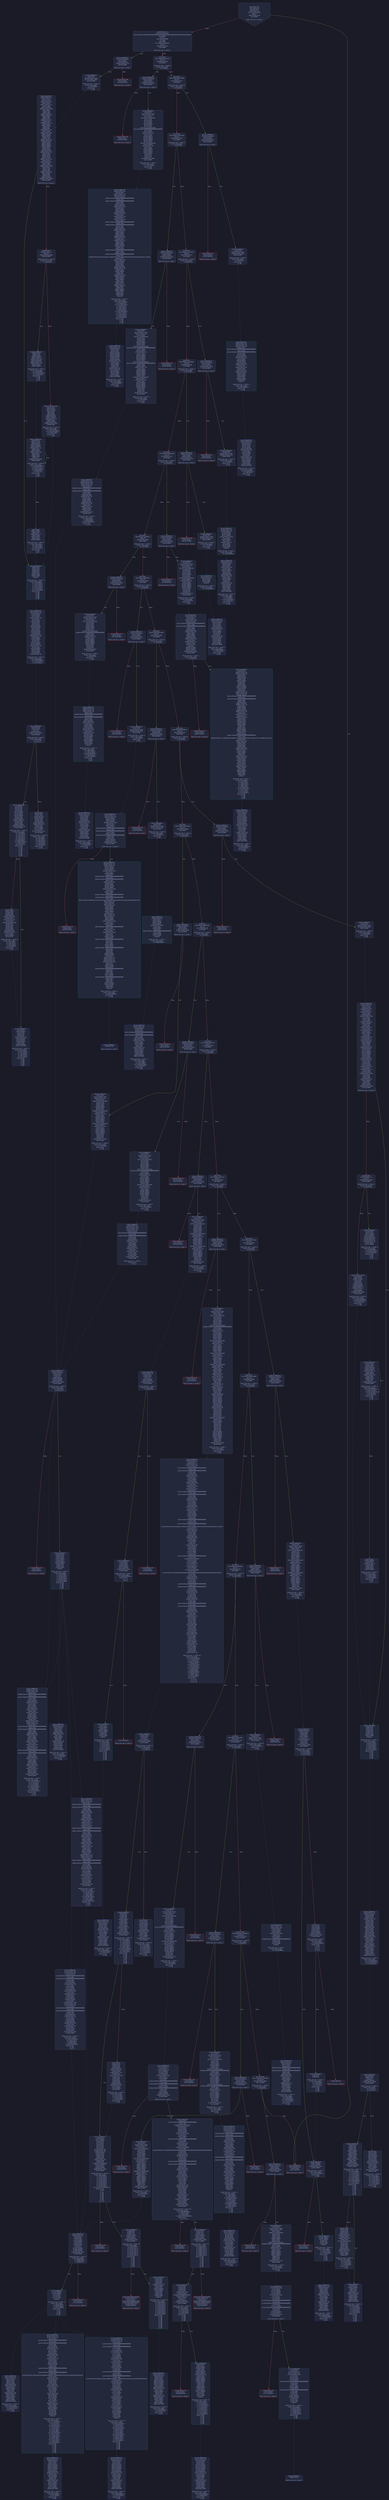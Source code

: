 digraph G {
    node [shape=box, style="filled, rounded", color="#565f89", fontcolor="#c0caf5", fontname="Helvetica", fillcolor="#24283b"];
    edge [color="#414868", fontcolor="#c0caf5", fontname="Helvetica"];
    bgcolor="#1a1b26";
    0 [ label = "[00] PUSH1 80
[02] PUSH1 40
[04] MSTORE
[05] PUSH1 04
[07] CALLDATASIZE
[08] LT
[09] PUSH2 011d
[0c] JUMPI

Stack size req: 0, sizeΔ: 0
" shape = invhouse]
    1 [ label = "[0d] PUSH1 00
[0f] CALLDATALOAD
[10] PUSH29 0100000000000000000000000000000000000000000000000000000000
[2e] SWAP1
[2f] DIV
[30] PUSH4 ffffffff
[35] AND
[36] DUP1
[37] PUSH4 06fdde03
[3c] EQ
[3d] PUSH2 0122
[40] JUMPI

Stack size req: 0, sizeΔ: 1
"]
    2 [ label = "[41] DUP1
[42] PUSH4 095ea7b3
[47] EQ
[48] PUSH2 01b2
[4b] JUMPI

Stack size req: 1, sizeΔ: 0
Entry->Op usage:
	0->71:EQ:1
"]
    3 [ label = "[4c] DUP1
[4d] PUSH4 18160ddd
[52] EQ
[53] PUSH2 0217
[56] JUMPI

Stack size req: 1, sizeΔ: 0
Entry->Op usage:
	0->82:EQ:1
"]
    4 [ label = "[57] DUP1
[58] PUSH4 23b872dd
[5d] EQ
[5e] PUSH2 0242
[61] JUMPI

Stack size req: 1, sizeΔ: 0
Entry->Op usage:
	0->93:EQ:1
"]
    5 [ label = "[62] DUP1
[63] PUSH4 313ce567
[68] EQ
[69] PUSH2 02c7
[6c] JUMPI

Stack size req: 1, sizeΔ: 0
Entry->Op usage:
	0->104:EQ:1
"]
    6 [ label = "[6d] DUP1
[6e] PUSH4 3eaaf86b
[73] EQ
[74] PUSH2 02f8
[77] JUMPI

Stack size req: 1, sizeΔ: 0
Entry->Op usage:
	0->115:EQ:1
"]
    7 [ label = "[78] DUP1
[79] PUSH4 42966c68
[7e] EQ
[7f] PUSH2 0323
[82] JUMPI

Stack size req: 1, sizeΔ: 0
Entry->Op usage:
	0->126:EQ:1
"]
    8 [ label = "[83] DUP1
[84] PUSH4 70a08231
[89] EQ
[8a] PUSH2 0368
[8d] JUMPI

Stack size req: 1, sizeΔ: 0
Entry->Op usage:
	0->137:EQ:1
"]
    9 [ label = "[8e] DUP1
[8f] PUSH4 79ba5097
[94] EQ
[95] PUSH2 03bf
[98] JUMPI

Stack size req: 1, sizeΔ: 0
Entry->Op usage:
	0->148:EQ:1
"]
    10 [ label = "[99] DUP1
[9a] PUSH4 8da5cb5b
[9f] EQ
[a0] PUSH2 03d6
[a3] JUMPI

Stack size req: 1, sizeΔ: 0
Entry->Op usage:
	0->159:EQ:1
"]
    11 [ label = "[a4] DUP1
[a5] PUSH4 95d89b41
[aa] EQ
[ab] PUSH2 042d
[ae] JUMPI

Stack size req: 1, sizeΔ: 0
Entry->Op usage:
	0->170:EQ:1
"]
    12 [ label = "[af] DUP1
[b0] PUSH4 a293d1e8
[b5] EQ
[b6] PUSH2 04bd
[b9] JUMPI

Stack size req: 1, sizeΔ: 0
Entry->Op usage:
	0->181:EQ:1
"]
    13 [ label = "[ba] DUP1
[bb] PUSH4 a9059cbb
[c0] EQ
[c1] PUSH2 0508
[c4] JUMPI

Stack size req: 1, sizeΔ: 0
Entry->Op usage:
	0->192:EQ:1
"]
    14 [ label = "[c5] DUP1
[c6] PUSH4 b5931f7c
[cb] EQ
[cc] PUSH2 056d
[cf] JUMPI

Stack size req: 1, sizeΔ: 0
Entry->Op usage:
	0->203:EQ:1
"]
    15 [ label = "[d0] DUP1
[d1] PUSH4 cae9ca51
[d6] EQ
[d7] PUSH2 05b8
[da] JUMPI

Stack size req: 1, sizeΔ: 0
Entry->Op usage:
	0->214:EQ:1
"]
    16 [ label = "[db] DUP1
[dc] PUSH4 d05c78da
[e1] EQ
[e2] PUSH2 0663
[e5] JUMPI

Stack size req: 1, sizeΔ: 0
Entry->Op usage:
	0->225:EQ:1
"]
    17 [ label = "[e6] DUP1
[e7] PUSH4 d4ee1d90
[ec] EQ
[ed] PUSH2 06ae
[f0] JUMPI

Stack size req: 1, sizeΔ: 0
Entry->Op usage:
	0->236:EQ:1
"]
    18 [ label = "[f1] DUP1
[f2] PUSH4 dc39d06d
[f7] EQ
[f8] PUSH2 0705
[fb] JUMPI

Stack size req: 1, sizeΔ: 0
Entry->Op usage:
	0->247:EQ:1
"]
    19 [ label = "[fc] DUP1
[fd] PUSH4 dd62ed3e
[0102] EQ
[0103] PUSH2 076a
[0106] JUMPI

Stack size req: 1, sizeΔ: 0
Entry->Op usage:
	0->258:EQ:1
"]
    20 [ label = "[0107] DUP1
[0108] PUSH4 e6cb9013
[010d] EQ
[010e] PUSH2 07e1
[0111] JUMPI

Stack size req: 1, sizeΔ: 0
Entry->Op usage:
	0->269:EQ:1
"]
    21 [ label = "[0112] DUP1
[0113] PUSH4 f2fde38b
[0118] EQ
[0119] PUSH2 082c
[011c] JUMPI

Stack size req: 1, sizeΔ: 0
Entry->Op usage:
	0->280:EQ:1
"]
    22 [ label = "[011d] JUMPDEST
[011e] PUSH1 00
[0120] DUP1
[0121] REVERT

Stack size req: 0, sizeΔ: 0
" color = "red"]
    23 [ label = "[0122] JUMPDEST
[0123] CALLVALUE
[0124] DUP1
[0125] ISZERO
[0126] PUSH2 012e
[0129] JUMPI

Stack size req: 0, sizeΔ: 1
"]
    24 [ label = "[012a] PUSH1 00
[012c] DUP1
[012d] REVERT

Stack size req: 0, sizeΔ: 0
" color = "red"]
    25 [ label = "[012e] JUMPDEST
[012f] POP
[0130] PUSH2 0137
[0133] PUSH2 086f
[0136] JUMP

Stack size req: 1, sizeΔ: 0
Entry->Op usage:
	0->303:POP:0
Entry->Exit:
	0->😵
"]
    26 [ label = "[0137] JUMPDEST
[0138] PUSH1 40
[013a] MLOAD
[013b] DUP1
[013c] DUP1
[013d] PUSH1 20
[013f] ADD
[0140] DUP3
[0141] DUP2
[0142] SUB
[0143] DUP3
[0144] MSTORE
[0145] DUP4
[0146] DUP2
[0147] DUP2
[0148] MLOAD
[0149] DUP2
[014a] MSTORE
[014b] PUSH1 20
[014d] ADD
[014e] SWAP2
[014f] POP
[0150] DUP1
[0151] MLOAD
[0152] SWAP1
[0153] PUSH1 20
[0155] ADD
[0156] SWAP1
[0157] DUP1
[0158] DUP4
[0159] DUP4
[015a] PUSH1 00

Stack size req: 1, sizeΔ: 9
Entry->Op usage:
	0->328:MLOAD:0
	0->337:MLOAD:0
	0->341:ADD:1
"]
    27 [ label = "[015c] JUMPDEST
[015d] DUP4
[015e] DUP2
[015f] LT
[0160] ISZERO
[0161] PUSH2 0177
[0164] JUMPI

Stack size req: 4, sizeΔ: 0
Entry->Op usage:
	0->351:LT:0
	3->351:LT:1
"]
    28 [ label = "[0165] DUP1
[0166] DUP3
[0167] ADD
[0168] MLOAD
[0169] DUP2
[016a] DUP5
[016b] ADD
[016c] MSTORE
[016d] PUSH1 20
[016f] DUP2
[0170] ADD
[0171] SWAP1
[0172] POP
[0173] PUSH2 015c
[0176] JUMP

Stack size req: 3, sizeΔ: 0
Entry->Op usage:
	0->359:ADD:1
	0->363:ADD:1
	0->368:ADD:0
	0->370:POP:0
	1->359:ADD:0
	2->363:ADD:0
Entry->Exit:
	0->😵
"]
    29 [ label = "[0177] JUMPDEST
[0178] POP
[0179] POP
[017a] POP
[017b] POP
[017c] SWAP1
[017d] POP
[017e] SWAP1
[017f] DUP2
[0180] ADD
[0181] SWAP1
[0182] PUSH1 1f
[0184] AND
[0185] DUP1
[0186] ISZERO
[0187] PUSH2 01a4
[018a] JUMPI

Stack size req: 7, sizeΔ: -5
Entry->Op usage:
	0->376:POP:0
	1->377:POP:0
	2->378:POP:0
	3->379:POP:0
	4->384:ADD:0
	4->388:AND:1
	4->390:ISZERO:0
	5->381:POP:0
	6->384:ADD:1
Entry->Exit:
	0->😵
	1->😵
	2->😵
	3->😵
	4->0
	5->😵
	6->😵
"]
    30 [ label = "[018b] DUP1
[018c] DUP3
[018d] SUB
[018e] DUP1
[018f] MLOAD
[0190] PUSH1 01
[0192] DUP4
[0193] PUSH1 20
[0195] SUB
[0196] PUSH2 0100
[0199] EXP
[019a] SUB
[019b] NOT
[019c] AND
[019d] DUP2
[019e] MSTORE
[019f] PUSH1 20
[01a1] ADD
[01a2] SWAP2
[01a3] POP

Stack size req: 2, sizeΔ: 0
Entry->Op usage:
	0->397:SUB:1
	0->405:SUB:1
	1->397:SUB:0
	1->419:POP:0
Entry->Exit:
	1->😵
"]
    31 [ label = "[01a4] JUMPDEST
[01a5] POP
[01a6] SWAP3
[01a7] POP
[01a8] POP
[01a9] POP
[01aa] PUSH1 40
[01ac] MLOAD
[01ad] DUP1
[01ae] SWAP2
[01af] SUB
[01b0] SWAP1
[01b1] RETURN

Stack size req: 5, sizeΔ: -5
Entry->Op usage:
	0->421:POP:0
	1->431:SUB:0
	2->424:POP:0
	3->425:POP:0
	4->423:POP:0
Entry->Exit:
	0->😵
	1->😵
	2->😵
	3->😵
	4->😵
" color = "darkblue"]
    32 [ label = "[01b2] JUMPDEST
[01b3] CALLVALUE
[01b4] DUP1
[01b5] ISZERO
[01b6] PUSH2 01be
[01b9] JUMPI

Stack size req: 0, sizeΔ: 1
"]
    33 [ label = "[01ba] PUSH1 00
[01bc] DUP1
[01bd] REVERT

Stack size req: 0, sizeΔ: 0
" color = "red"]
    34 [ label = "[01be] JUMPDEST
[01bf] POP
[01c0] PUSH2 01fd
[01c3] PUSH1 04
[01c5] DUP1
[01c6] CALLDATASIZE
[01c7] SUB
[01c8] DUP2
[01c9] ADD
[01ca] SWAP1
[01cb] DUP1
[01cc] DUP1
[01cd] CALLDATALOAD
[01ce] PUSH20 ffffffffffffffffffffffffffffffffffffffff
[01e3] AND
[01e4] SWAP1
[01e5] PUSH1 20
[01e7] ADD
[01e8] SWAP1
[01e9] SWAP3
[01ea] SWAP2
[01eb] SWAP1
[01ec] DUP1
[01ed] CALLDATALOAD
[01ee] SWAP1
[01ef] PUSH1 20
[01f1] ADD
[01f2] SWAP1
[01f3] SWAP3
[01f4] SWAP2
[01f5] SWAP1
[01f6] POP
[01f7] POP
[01f8] POP
[01f9] PUSH2 090d
[01fc] JUMP

Stack size req: 1, sizeΔ: 2
Entry->Op usage:
	0->447:POP:0
Entry->Exit:
	0->😵
"]
    35 [ label = "[01fd] JUMPDEST
[01fe] PUSH1 40
[0200] MLOAD
[0201] DUP1
[0202] DUP3
[0203] ISZERO
[0204] ISZERO
[0205] ISZERO
[0206] ISZERO
[0207] DUP2
[0208] MSTORE
[0209] PUSH1 20
[020b] ADD
[020c] SWAP2
[020d] POP
[020e] POP
[020f] PUSH1 40
[0211] MLOAD
[0212] DUP1
[0213] SWAP2
[0214] SUB
[0215] SWAP1
[0216] RETURN

Stack size req: 1, sizeΔ: -1
Entry->Op usage:
	0->515:ISZERO:0
	0->525:POP:0
Entry->Exit:
	0->😵
" color = "darkblue"]
    36 [ label = "[0217] JUMPDEST
[0218] CALLVALUE
[0219] DUP1
[021a] ISZERO
[021b] PUSH2 0223
[021e] JUMPI

Stack size req: 0, sizeΔ: 1
"]
    37 [ label = "[021f] PUSH1 00
[0221] DUP1
[0222] REVERT

Stack size req: 0, sizeΔ: 0
" color = "red"]
    38 [ label = "[0223] JUMPDEST
[0224] POP
[0225] PUSH2 022c
[0228] PUSH2 09ff
[022b] JUMP

Stack size req: 1, sizeΔ: 0
Entry->Op usage:
	0->548:POP:0
Entry->Exit:
	0->😵
"]
    39 [ label = "[022c] JUMPDEST
[022d] PUSH1 40
[022f] MLOAD
[0230] DUP1
[0231] DUP3
[0232] DUP2
[0233] MSTORE
[0234] PUSH1 20
[0236] ADD
[0237] SWAP2
[0238] POP
[0239] POP
[023a] PUSH1 40
[023c] MLOAD
[023d] DUP1
[023e] SWAP2
[023f] SUB
[0240] SWAP1
[0241] RETURN

Stack size req: 1, sizeΔ: -1
Entry->Op usage:
	0->563:MSTORE:1
	0->568:POP:0
Entry->Exit:
	0->😵
" color = "darkblue"]
    40 [ label = "[0242] JUMPDEST
[0243] CALLVALUE
[0244] DUP1
[0245] ISZERO
[0246] PUSH2 024e
[0249] JUMPI

Stack size req: 0, sizeΔ: 1
"]
    41 [ label = "[024a] PUSH1 00
[024c] DUP1
[024d] REVERT

Stack size req: 0, sizeΔ: 0
" color = "red"]
    42 [ label = "[024e] JUMPDEST
[024f] POP
[0250] PUSH2 02ad
[0253] PUSH1 04
[0255] DUP1
[0256] CALLDATASIZE
[0257] SUB
[0258] DUP2
[0259] ADD
[025a] SWAP1
[025b] DUP1
[025c] DUP1
[025d] CALLDATALOAD
[025e] PUSH20 ffffffffffffffffffffffffffffffffffffffff
[0273] AND
[0274] SWAP1
[0275] PUSH1 20
[0277] ADD
[0278] SWAP1
[0279] SWAP3
[027a] SWAP2
[027b] SWAP1
[027c] DUP1
[027d] CALLDATALOAD
[027e] PUSH20 ffffffffffffffffffffffffffffffffffffffff
[0293] AND
[0294] SWAP1
[0295] PUSH1 20
[0297] ADD
[0298] SWAP1
[0299] SWAP3
[029a] SWAP2
[029b] SWAP1
[029c] DUP1
[029d] CALLDATALOAD
[029e] SWAP1
[029f] PUSH1 20
[02a1] ADD
[02a2] SWAP1
[02a3] SWAP3
[02a4] SWAP2
[02a5] SWAP1
[02a6] POP
[02a7] POP
[02a8] POP
[02a9] PUSH2 0a4a
[02ac] JUMP

Stack size req: 1, sizeΔ: 3
Entry->Op usage:
	0->591:POP:0
Entry->Exit:
	0->😵
"]
    43 [ label = "[02ad] JUMPDEST
[02ae] PUSH1 40
[02b0] MLOAD
[02b1] DUP1
[02b2] DUP3
[02b3] ISZERO
[02b4] ISZERO
[02b5] ISZERO
[02b6] ISZERO
[02b7] DUP2
[02b8] MSTORE
[02b9] PUSH1 20
[02bb] ADD
[02bc] SWAP2
[02bd] POP
[02be] POP
[02bf] PUSH1 40
[02c1] MLOAD
[02c2] DUP1
[02c3] SWAP2
[02c4] SUB
[02c5] SWAP1
[02c6] RETURN

Stack size req: 1, sizeΔ: -1
Entry->Op usage:
	0->691:ISZERO:0
	0->701:POP:0
Entry->Exit:
	0->😵
" color = "darkblue"]
    44 [ label = "[02c7] JUMPDEST
[02c8] CALLVALUE
[02c9] DUP1
[02ca] ISZERO
[02cb] PUSH2 02d3
[02ce] JUMPI

Stack size req: 0, sizeΔ: 1
"]
    45 [ label = "[02cf] PUSH1 00
[02d1] DUP1
[02d2] REVERT

Stack size req: 0, sizeΔ: 0
" color = "red"]
    46 [ label = "[02d3] JUMPDEST
[02d4] POP
[02d5] PUSH2 02dc
[02d8] PUSH2 0cda
[02db] JUMP

Stack size req: 1, sizeΔ: 0
Entry->Op usage:
	0->724:POP:0
Entry->Exit:
	0->😵
"]
    47 [ label = "[02dc] JUMPDEST
[02dd] PUSH1 40
[02df] MLOAD
[02e0] DUP1
[02e1] DUP3
[02e2] PUSH1 ff
[02e4] AND
[02e5] PUSH1 ff
[02e7] AND
[02e8] DUP2
[02e9] MSTORE
[02ea] PUSH1 20
[02ec] ADD
[02ed] SWAP2
[02ee] POP
[02ef] POP
[02f0] PUSH1 40
[02f2] MLOAD
[02f3] DUP1
[02f4] SWAP2
[02f5] SUB
[02f6] SWAP1
[02f7] RETURN

Stack size req: 1, sizeΔ: -1
Entry->Op usage:
	0->740:AND:1
	0->743:AND:1
	0->745:MSTORE:1
	0->750:POP:0
Entry->Exit:
	0->😵
" color = "darkblue"]
    48 [ label = "[02f8] JUMPDEST
[02f9] CALLVALUE
[02fa] DUP1
[02fb] ISZERO
[02fc] PUSH2 0304
[02ff] JUMPI

Stack size req: 0, sizeΔ: 1
"]
    49 [ label = "[0300] PUSH1 00
[0302] DUP1
[0303] REVERT

Stack size req: 0, sizeΔ: 0
" color = "red"]
    50 [ label = "[0304] JUMPDEST
[0305] POP
[0306] PUSH2 030d
[0309] PUSH2 0ced
[030c] JUMP

Stack size req: 1, sizeΔ: 0
Entry->Op usage:
	0->773:POP:0
Entry->Exit:
	0->😵
"]
    51 [ label = "[030d] JUMPDEST
[030e] PUSH1 40
[0310] MLOAD
[0311] DUP1
[0312] DUP3
[0313] DUP2
[0314] MSTORE
[0315] PUSH1 20
[0317] ADD
[0318] SWAP2
[0319] POP
[031a] POP
[031b] PUSH1 40
[031d] MLOAD
[031e] DUP1
[031f] SWAP2
[0320] SUB
[0321] SWAP1
[0322] RETURN

Stack size req: 1, sizeΔ: -1
Entry->Op usage:
	0->788:MSTORE:1
	0->793:POP:0
Entry->Exit:
	0->😵
" color = "darkblue"]
    52 [ label = "[0323] JUMPDEST
[0324] CALLVALUE
[0325] DUP1
[0326] ISZERO
[0327] PUSH2 032f
[032a] JUMPI

Stack size req: 0, sizeΔ: 1
"]
    53 [ label = "[032b] PUSH1 00
[032d] DUP1
[032e] REVERT

Stack size req: 0, sizeΔ: 0
" color = "red"]
    54 [ label = "[032f] JUMPDEST
[0330] POP
[0331] PUSH2 034e
[0334] PUSH1 04
[0336] DUP1
[0337] CALLDATASIZE
[0338] SUB
[0339] DUP2
[033a] ADD
[033b] SWAP1
[033c] DUP1
[033d] DUP1
[033e] CALLDATALOAD
[033f] SWAP1
[0340] PUSH1 20
[0342] ADD
[0343] SWAP1
[0344] SWAP3
[0345] SWAP2
[0346] SWAP1
[0347] POP
[0348] POP
[0349] POP
[034a] PUSH2 0cf3
[034d] JUMP

Stack size req: 1, sizeΔ: 1
Entry->Op usage:
	0->816:POP:0
Entry->Exit:
	0->😵
"]
    55 [ label = "[034e] JUMPDEST
[034f] PUSH1 40
[0351] MLOAD
[0352] DUP1
[0353] DUP3
[0354] ISZERO
[0355] ISZERO
[0356] ISZERO
[0357] ISZERO
[0358] DUP2
[0359] MSTORE
[035a] PUSH1 20
[035c] ADD
[035d] SWAP2
[035e] POP
[035f] POP
[0360] PUSH1 40
[0362] MLOAD
[0363] DUP1
[0364] SWAP2
[0365] SUB
[0366] SWAP1
[0367] RETURN

Stack size req: 1, sizeΔ: -1
Entry->Op usage:
	0->852:ISZERO:0
	0->862:POP:0
Entry->Exit:
	0->😵
" color = "darkblue"]
    56 [ label = "[0368] JUMPDEST
[0369] CALLVALUE
[036a] DUP1
[036b] ISZERO
[036c] PUSH2 0374
[036f] JUMPI

Stack size req: 0, sizeΔ: 1
"]
    57 [ label = "[0370] PUSH1 00
[0372] DUP1
[0373] REVERT

Stack size req: 0, sizeΔ: 0
" color = "red"]
    58 [ label = "[0374] JUMPDEST
[0375] POP
[0376] PUSH2 03a9
[0379] PUSH1 04
[037b] DUP1
[037c] CALLDATASIZE
[037d] SUB
[037e] DUP2
[037f] ADD
[0380] SWAP1
[0381] DUP1
[0382] DUP1
[0383] CALLDATALOAD
[0384] PUSH20 ffffffffffffffffffffffffffffffffffffffff
[0399] AND
[039a] SWAP1
[039b] PUSH1 20
[039d] ADD
[039e] SWAP1
[039f] SWAP3
[03a0] SWAP2
[03a1] SWAP1
[03a2] POP
[03a3] POP
[03a4] POP
[03a5] PUSH2 0df7
[03a8] JUMP

Stack size req: 1, sizeΔ: 1
Entry->Op usage:
	0->885:POP:0
Entry->Exit:
	0->😵
"]
    59 [ label = "[03a9] JUMPDEST
[03aa] PUSH1 40
[03ac] MLOAD
[03ad] DUP1
[03ae] DUP3
[03af] DUP2
[03b0] MSTORE
[03b1] PUSH1 20
[03b3] ADD
[03b4] SWAP2
[03b5] POP
[03b6] POP
[03b7] PUSH1 40
[03b9] MLOAD
[03ba] DUP1
[03bb] SWAP2
[03bc] SUB
[03bd] SWAP1
[03be] RETURN

Stack size req: 1, sizeΔ: -1
Entry->Op usage:
	0->944:MSTORE:1
	0->949:POP:0
Entry->Exit:
	0->😵
" color = "darkblue"]
    60 [ label = "[03bf] JUMPDEST
[03c0] CALLVALUE
[03c1] DUP1
[03c2] ISZERO
[03c3] PUSH2 03cb
[03c6] JUMPI

Stack size req: 0, sizeΔ: 1
"]
    61 [ label = "[03c7] PUSH1 00
[03c9] DUP1
[03ca] REVERT

Stack size req: 0, sizeΔ: 0
" color = "red"]
    62 [ label = "[03cb] JUMPDEST
[03cc] POP
[03cd] PUSH2 03d4
[03d0] PUSH2 0e40
[03d3] JUMP

Stack size req: 1, sizeΔ: 0
Entry->Op usage:
	0->972:POP:0
Entry->Exit:
	0->😵
"]
    63 [ label = "[03d4] JUMPDEST
[03d5] STOP

Stack size req: 0, sizeΔ: 0
" color = "darkblue"]
    64 [ label = "[03d6] JUMPDEST
[03d7] CALLVALUE
[03d8] DUP1
[03d9] ISZERO
[03da] PUSH2 03e2
[03dd] JUMPI

Stack size req: 0, sizeΔ: 1
"]
    65 [ label = "[03de] PUSH1 00
[03e0] DUP1
[03e1] REVERT

Stack size req: 0, sizeΔ: 0
" color = "red"]
    66 [ label = "[03e2] JUMPDEST
[03e3] POP
[03e4] PUSH2 03eb
[03e7] PUSH2 0fdf
[03ea] JUMP

Stack size req: 1, sizeΔ: 0
Entry->Op usage:
	0->995:POP:0
Entry->Exit:
	0->😵
"]
    67 [ label = "[03eb] JUMPDEST
[03ec] PUSH1 40
[03ee] MLOAD
[03ef] DUP1
[03f0] DUP3
[03f1] PUSH20 ffffffffffffffffffffffffffffffffffffffff
[0406] AND
[0407] PUSH20 ffffffffffffffffffffffffffffffffffffffff
[041c] AND
[041d] DUP2
[041e] MSTORE
[041f] PUSH1 20
[0421] ADD
[0422] SWAP2
[0423] POP
[0424] POP
[0425] PUSH1 40
[0427] MLOAD
[0428] DUP1
[0429] SWAP2
[042a] SUB
[042b] SWAP1
[042c] RETURN

Stack size req: 1, sizeΔ: -1
Entry->Op usage:
	0->1030:AND:1
	0->1052:AND:1
	0->1054:MSTORE:1
	0->1059:POP:0
Entry->Exit:
	0->😵
" color = "darkblue"]
    68 [ label = "[042d] JUMPDEST
[042e] CALLVALUE
[042f] DUP1
[0430] ISZERO
[0431] PUSH2 0439
[0434] JUMPI

Stack size req: 0, sizeΔ: 1
"]
    69 [ label = "[0435] PUSH1 00
[0437] DUP1
[0438] REVERT

Stack size req: 0, sizeΔ: 0
" color = "red"]
    70 [ label = "[0439] JUMPDEST
[043a] POP
[043b] PUSH2 0442
[043e] PUSH2 1004
[0441] JUMP

Stack size req: 1, sizeΔ: 0
Entry->Op usage:
	0->1082:POP:0
Entry->Exit:
	0->😵
"]
    71 [ label = "[0442] JUMPDEST
[0443] PUSH1 40
[0445] MLOAD
[0446] DUP1
[0447] DUP1
[0448] PUSH1 20
[044a] ADD
[044b] DUP3
[044c] DUP2
[044d] SUB
[044e] DUP3
[044f] MSTORE
[0450] DUP4
[0451] DUP2
[0452] DUP2
[0453] MLOAD
[0454] DUP2
[0455] MSTORE
[0456] PUSH1 20
[0458] ADD
[0459] SWAP2
[045a] POP
[045b] DUP1
[045c] MLOAD
[045d] SWAP1
[045e] PUSH1 20
[0460] ADD
[0461] SWAP1
[0462] DUP1
[0463] DUP4
[0464] DUP4
[0465] PUSH1 00

Stack size req: 1, sizeΔ: 9
Entry->Op usage:
	0->1107:MLOAD:0
	0->1116:MLOAD:0
	0->1120:ADD:1
"]
    72 [ label = "[0467] JUMPDEST
[0468] DUP4
[0469] DUP2
[046a] LT
[046b] ISZERO
[046c] PUSH2 0482
[046f] JUMPI

Stack size req: 4, sizeΔ: 0
Entry->Op usage:
	0->1130:LT:0
	3->1130:LT:1
"]
    73 [ label = "[0470] DUP1
[0471] DUP3
[0472] ADD
[0473] MLOAD
[0474] DUP2
[0475] DUP5
[0476] ADD
[0477] MSTORE
[0478] PUSH1 20
[047a] DUP2
[047b] ADD
[047c] SWAP1
[047d] POP
[047e] PUSH2 0467
[0481] JUMP

Stack size req: 3, sizeΔ: 0
Entry->Op usage:
	0->1138:ADD:1
	0->1142:ADD:1
	0->1147:ADD:0
	0->1149:POP:0
	1->1138:ADD:0
	2->1142:ADD:0
Entry->Exit:
	0->😵
"]
    74 [ label = "[0482] JUMPDEST
[0483] POP
[0484] POP
[0485] POP
[0486] POP
[0487] SWAP1
[0488] POP
[0489] SWAP1
[048a] DUP2
[048b] ADD
[048c] SWAP1
[048d] PUSH1 1f
[048f] AND
[0490] DUP1
[0491] ISZERO
[0492] PUSH2 04af
[0495] JUMPI

Stack size req: 7, sizeΔ: -5
Entry->Op usage:
	0->1155:POP:0
	1->1156:POP:0
	2->1157:POP:0
	3->1158:POP:0
	4->1163:ADD:0
	4->1167:AND:1
	4->1169:ISZERO:0
	5->1160:POP:0
	6->1163:ADD:1
Entry->Exit:
	0->😵
	1->😵
	2->😵
	3->😵
	4->0
	5->😵
	6->😵
"]
    75 [ label = "[0496] DUP1
[0497] DUP3
[0498] SUB
[0499] DUP1
[049a] MLOAD
[049b] PUSH1 01
[049d] DUP4
[049e] PUSH1 20
[04a0] SUB
[04a1] PUSH2 0100
[04a4] EXP
[04a5] SUB
[04a6] NOT
[04a7] AND
[04a8] DUP2
[04a9] MSTORE
[04aa] PUSH1 20
[04ac] ADD
[04ad] SWAP2
[04ae] POP

Stack size req: 2, sizeΔ: 0
Entry->Op usage:
	0->1176:SUB:1
	0->1184:SUB:1
	1->1176:SUB:0
	1->1198:POP:0
Entry->Exit:
	1->😵
"]
    76 [ label = "[04af] JUMPDEST
[04b0] POP
[04b1] SWAP3
[04b2] POP
[04b3] POP
[04b4] POP
[04b5] PUSH1 40
[04b7] MLOAD
[04b8] DUP1
[04b9] SWAP2
[04ba] SUB
[04bb] SWAP1
[04bc] RETURN

Stack size req: 5, sizeΔ: -5
Entry->Op usage:
	0->1200:POP:0
	1->1210:SUB:0
	2->1203:POP:0
	3->1204:POP:0
	4->1202:POP:0
Entry->Exit:
	0->😵
	1->😵
	2->😵
	3->😵
	4->😵
" color = "darkblue"]
    77 [ label = "[04bd] JUMPDEST
[04be] CALLVALUE
[04bf] DUP1
[04c0] ISZERO
[04c1] PUSH2 04c9
[04c4] JUMPI

Stack size req: 0, sizeΔ: 1
"]
    78 [ label = "[04c5] PUSH1 00
[04c7] DUP1
[04c8] REVERT

Stack size req: 0, sizeΔ: 0
" color = "red"]
    79 [ label = "[04c9] JUMPDEST
[04ca] POP
[04cb] PUSH2 04f2
[04ce] PUSH1 04
[04d0] DUP1
[04d1] CALLDATASIZE
[04d2] SUB
[04d3] DUP2
[04d4] ADD
[04d5] SWAP1
[04d6] DUP1
[04d7] DUP1
[04d8] CALLDATALOAD
[04d9] SWAP1
[04da] PUSH1 20
[04dc] ADD
[04dd] SWAP1
[04de] SWAP3
[04df] SWAP2
[04e0] SWAP1
[04e1] DUP1
[04e2] CALLDATALOAD
[04e3] SWAP1
[04e4] PUSH1 20
[04e6] ADD
[04e7] SWAP1
[04e8] SWAP3
[04e9] SWAP2
[04ea] SWAP1
[04eb] POP
[04ec] POP
[04ed] POP
[04ee] PUSH2 10a2
[04f1] JUMP

Stack size req: 1, sizeΔ: 2
Entry->Op usage:
	0->1226:POP:0
Entry->Exit:
	0->😵
"]
    80 [ label = "[04f2] JUMPDEST
[04f3] PUSH1 40
[04f5] MLOAD
[04f6] DUP1
[04f7] DUP3
[04f8] DUP2
[04f9] MSTORE
[04fa] PUSH1 20
[04fc] ADD
[04fd] SWAP2
[04fe] POP
[04ff] POP
[0500] PUSH1 40
[0502] MLOAD
[0503] DUP1
[0504] SWAP2
[0505] SUB
[0506] SWAP1
[0507] RETURN

Stack size req: 1, sizeΔ: -1
Entry->Op usage:
	0->1273:MSTORE:1
	0->1278:POP:0
Entry->Exit:
	0->😵
" color = "darkblue"]
    81 [ label = "[0508] JUMPDEST
[0509] CALLVALUE
[050a] DUP1
[050b] ISZERO
[050c] PUSH2 0514
[050f] JUMPI

Stack size req: 0, sizeΔ: 1
"]
    82 [ label = "[0510] PUSH1 00
[0512] DUP1
[0513] REVERT

Stack size req: 0, sizeΔ: 0
" color = "red"]
    83 [ label = "[0514] JUMPDEST
[0515] POP
[0516] PUSH2 0553
[0519] PUSH1 04
[051b] DUP1
[051c] CALLDATASIZE
[051d] SUB
[051e] DUP2
[051f] ADD
[0520] SWAP1
[0521] DUP1
[0522] DUP1
[0523] CALLDATALOAD
[0524] PUSH20 ffffffffffffffffffffffffffffffffffffffff
[0539] AND
[053a] SWAP1
[053b] PUSH1 20
[053d] ADD
[053e] SWAP1
[053f] SWAP3
[0540] SWAP2
[0541] SWAP1
[0542] DUP1
[0543] CALLDATALOAD
[0544] SWAP1
[0545] PUSH1 20
[0547] ADD
[0548] SWAP1
[0549] SWAP3
[054a] SWAP2
[054b] SWAP1
[054c] POP
[054d] POP
[054e] POP
[054f] PUSH2 10be
[0552] JUMP

Stack size req: 1, sizeΔ: 2
Entry->Op usage:
	0->1301:POP:0
Entry->Exit:
	0->😵
"]
    84 [ label = "[0553] JUMPDEST
[0554] PUSH1 40
[0556] MLOAD
[0557] DUP1
[0558] DUP3
[0559] ISZERO
[055a] ISZERO
[055b] ISZERO
[055c] ISZERO
[055d] DUP2
[055e] MSTORE
[055f] PUSH1 20
[0561] ADD
[0562] SWAP2
[0563] POP
[0564] POP
[0565] PUSH1 40
[0567] MLOAD
[0568] DUP1
[0569] SWAP2
[056a] SUB
[056b] SWAP1
[056c] RETURN

Stack size req: 1, sizeΔ: -1
Entry->Op usage:
	0->1369:ISZERO:0
	0->1379:POP:0
Entry->Exit:
	0->😵
" color = "darkblue"]
    85 [ label = "[056d] JUMPDEST
[056e] CALLVALUE
[056f] DUP1
[0570] ISZERO
[0571] PUSH2 0579
[0574] JUMPI

Stack size req: 0, sizeΔ: 1
"]
    86 [ label = "[0575] PUSH1 00
[0577] DUP1
[0578] REVERT

Stack size req: 0, sizeΔ: 0
" color = "red"]
    87 [ label = "[0579] JUMPDEST
[057a] POP
[057b] PUSH2 05a2
[057e] PUSH1 04
[0580] DUP1
[0581] CALLDATASIZE
[0582] SUB
[0583] DUP2
[0584] ADD
[0585] SWAP1
[0586] DUP1
[0587] DUP1
[0588] CALLDATALOAD
[0589] SWAP1
[058a] PUSH1 20
[058c] ADD
[058d] SWAP1
[058e] SWAP3
[058f] SWAP2
[0590] SWAP1
[0591] DUP1
[0592] CALLDATALOAD
[0593] SWAP1
[0594] PUSH1 20
[0596] ADD
[0597] SWAP1
[0598] SWAP3
[0599] SWAP2
[059a] SWAP1
[059b] POP
[059c] POP
[059d] POP
[059e] PUSH2 1247
[05a1] JUMP

Stack size req: 1, sizeΔ: 2
Entry->Op usage:
	0->1402:POP:0
Entry->Exit:
	0->😵
"]
    88 [ label = "[05a2] JUMPDEST
[05a3] PUSH1 40
[05a5] MLOAD
[05a6] DUP1
[05a7] DUP3
[05a8] DUP2
[05a9] MSTORE
[05aa] PUSH1 20
[05ac] ADD
[05ad] SWAP2
[05ae] POP
[05af] POP
[05b0] PUSH1 40
[05b2] MLOAD
[05b3] DUP1
[05b4] SWAP2
[05b5] SUB
[05b6] SWAP1
[05b7] RETURN

Stack size req: 1, sizeΔ: -1
Entry->Op usage:
	0->1449:MSTORE:1
	0->1454:POP:0
Entry->Exit:
	0->😵
" color = "darkblue"]
    89 [ label = "[05b8] JUMPDEST
[05b9] CALLVALUE
[05ba] DUP1
[05bb] ISZERO
[05bc] PUSH2 05c4
[05bf] JUMPI

Stack size req: 0, sizeΔ: 1
"]
    90 [ label = "[05c0] PUSH1 00
[05c2] DUP1
[05c3] REVERT

Stack size req: 0, sizeΔ: 0
" color = "red"]
    91 [ label = "[05c4] JUMPDEST
[05c5] POP
[05c6] PUSH2 0649
[05c9] PUSH1 04
[05cb] DUP1
[05cc] CALLDATASIZE
[05cd] SUB
[05ce] DUP2
[05cf] ADD
[05d0] SWAP1
[05d1] DUP1
[05d2] DUP1
[05d3] CALLDATALOAD
[05d4] PUSH20 ffffffffffffffffffffffffffffffffffffffff
[05e9] AND
[05ea] SWAP1
[05eb] PUSH1 20
[05ed] ADD
[05ee] SWAP1
[05ef] SWAP3
[05f0] SWAP2
[05f1] SWAP1
[05f2] DUP1
[05f3] CALLDATALOAD
[05f4] SWAP1
[05f5] PUSH1 20
[05f7] ADD
[05f8] SWAP1
[05f9] SWAP3
[05fa] SWAP2
[05fb] SWAP1
[05fc] DUP1
[05fd] CALLDATALOAD
[05fe] SWAP1
[05ff] PUSH1 20
[0601] ADD
[0602] SWAP1
[0603] DUP3
[0604] ADD
[0605] DUP1
[0606] CALLDATALOAD
[0607] SWAP1
[0608] PUSH1 20
[060a] ADD
[060b] SWAP1
[060c] DUP1
[060d] DUP1
[060e] PUSH1 1f
[0610] ADD
[0611] PUSH1 20
[0613] DUP1
[0614] SWAP2
[0615] DIV
[0616] MUL
[0617] PUSH1 20
[0619] ADD
[061a] PUSH1 40
[061c] MLOAD
[061d] SWAP1
[061e] DUP2
[061f] ADD
[0620] PUSH1 40
[0622] MSTORE
[0623] DUP1
[0624] SWAP4
[0625] SWAP3
[0626] SWAP2
[0627] SWAP1
[0628] DUP2
[0629] DUP2
[062a] MSTORE
[062b] PUSH1 20
[062d] ADD
[062e] DUP4
[062f] DUP4
[0630] DUP1
[0631] DUP3
[0632] DUP5
[0633] CALLDATACOPY
[0634] DUP3
[0635] ADD
[0636] SWAP2
[0637] POP
[0638] POP
[0639] POP
[063a] POP
[063b] POP
[063c] POP
[063d] SWAP2
[063e] SWAP3
[063f] SWAP2
[0640] SWAP3
[0641] SWAP1
[0642] POP
[0643] POP
[0644] POP
[0645] PUSH2 126b
[0648] JUMP

Stack size req: 1, sizeΔ: 3
Entry->Op usage:
	0->1477:POP:0
Entry->Exit:
	0->😵
"]
    92 [ label = "[0649] JUMPDEST
[064a] PUSH1 40
[064c] MLOAD
[064d] DUP1
[064e] DUP3
[064f] ISZERO
[0650] ISZERO
[0651] ISZERO
[0652] ISZERO
[0653] DUP2
[0654] MSTORE
[0655] PUSH1 20
[0657] ADD
[0658] SWAP2
[0659] POP
[065a] POP
[065b] PUSH1 40
[065d] MLOAD
[065e] DUP1
[065f] SWAP2
[0660] SUB
[0661] SWAP1
[0662] RETURN

Stack size req: 1, sizeΔ: -1
Entry->Op usage:
	0->1615:ISZERO:0
	0->1625:POP:0
Entry->Exit:
	0->😵
" color = "darkblue"]
    93 [ label = "[0663] JUMPDEST
[0664] CALLVALUE
[0665] DUP1
[0666] ISZERO
[0667] PUSH2 066f
[066a] JUMPI

Stack size req: 0, sizeΔ: 1
"]
    94 [ label = "[066b] PUSH1 00
[066d] DUP1
[066e] REVERT

Stack size req: 0, sizeΔ: 0
" color = "red"]
    95 [ label = "[066f] JUMPDEST
[0670] POP
[0671] PUSH2 0698
[0674] PUSH1 04
[0676] DUP1
[0677] CALLDATASIZE
[0678] SUB
[0679] DUP2
[067a] ADD
[067b] SWAP1
[067c] DUP1
[067d] DUP1
[067e] CALLDATALOAD
[067f] SWAP1
[0680] PUSH1 20
[0682] ADD
[0683] SWAP1
[0684] SWAP3
[0685] SWAP2
[0686] SWAP1
[0687] DUP1
[0688] CALLDATALOAD
[0689] SWAP1
[068a] PUSH1 20
[068c] ADD
[068d] SWAP1
[068e] SWAP3
[068f] SWAP2
[0690] SWAP1
[0691] POP
[0692] POP
[0693] POP
[0694] PUSH2 14ba
[0697] JUMP

Stack size req: 1, sizeΔ: 2
Entry->Op usage:
	0->1648:POP:0
Entry->Exit:
	0->😵
"]
    96 [ label = "[0698] JUMPDEST
[0699] PUSH1 40
[069b] MLOAD
[069c] DUP1
[069d] DUP3
[069e] DUP2
[069f] MSTORE
[06a0] PUSH1 20
[06a2] ADD
[06a3] SWAP2
[06a4] POP
[06a5] POP
[06a6] PUSH1 40
[06a8] MLOAD
[06a9] DUP1
[06aa] SWAP2
[06ab] SUB
[06ac] SWAP1
[06ad] RETURN

Stack size req: 1, sizeΔ: -1
Entry->Op usage:
	0->1695:MSTORE:1
	0->1700:POP:0
Entry->Exit:
	0->😵
" color = "darkblue"]
    97 [ label = "[06ae] JUMPDEST
[06af] CALLVALUE
[06b0] DUP1
[06b1] ISZERO
[06b2] PUSH2 06ba
[06b5] JUMPI

Stack size req: 0, sizeΔ: 1
"]
    98 [ label = "[06b6] PUSH1 00
[06b8] DUP1
[06b9] REVERT

Stack size req: 0, sizeΔ: 0
" color = "red"]
    99 [ label = "[06ba] JUMPDEST
[06bb] POP
[06bc] PUSH2 06c3
[06bf] PUSH2 14eb
[06c2] JUMP

Stack size req: 1, sizeΔ: 0
Entry->Op usage:
	0->1723:POP:0
Entry->Exit:
	0->😵
"]
    100 [ label = "[06c3] JUMPDEST
[06c4] PUSH1 40
[06c6] MLOAD
[06c7] DUP1
[06c8] DUP3
[06c9] PUSH20 ffffffffffffffffffffffffffffffffffffffff
[06de] AND
[06df] PUSH20 ffffffffffffffffffffffffffffffffffffffff
[06f4] AND
[06f5] DUP2
[06f6] MSTORE
[06f7] PUSH1 20
[06f9] ADD
[06fa] SWAP2
[06fb] POP
[06fc] POP
[06fd] PUSH1 40
[06ff] MLOAD
[0700] DUP1
[0701] SWAP2
[0702] SUB
[0703] SWAP1
[0704] RETURN

Stack size req: 1, sizeΔ: -1
Entry->Op usage:
	0->1758:AND:1
	0->1780:AND:1
	0->1782:MSTORE:1
	0->1787:POP:0
Entry->Exit:
	0->😵
" color = "darkblue"]
    101 [ label = "[0705] JUMPDEST
[0706] CALLVALUE
[0707] DUP1
[0708] ISZERO
[0709] PUSH2 0711
[070c] JUMPI

Stack size req: 0, sizeΔ: 1
"]
    102 [ label = "[070d] PUSH1 00
[070f] DUP1
[0710] REVERT

Stack size req: 0, sizeΔ: 0
" color = "red"]
    103 [ label = "[0711] JUMPDEST
[0712] POP
[0713] PUSH2 0750
[0716] PUSH1 04
[0718] DUP1
[0719] CALLDATASIZE
[071a] SUB
[071b] DUP2
[071c] ADD
[071d] SWAP1
[071e] DUP1
[071f] DUP1
[0720] CALLDATALOAD
[0721] PUSH20 ffffffffffffffffffffffffffffffffffffffff
[0736] AND
[0737] SWAP1
[0738] PUSH1 20
[073a] ADD
[073b] SWAP1
[073c] SWAP3
[073d] SWAP2
[073e] SWAP1
[073f] DUP1
[0740] CALLDATALOAD
[0741] SWAP1
[0742] PUSH1 20
[0744] ADD
[0745] SWAP1
[0746] SWAP3
[0747] SWAP2
[0748] SWAP1
[0749] POP
[074a] POP
[074b] POP
[074c] PUSH2 1511
[074f] JUMP

Stack size req: 1, sizeΔ: 2
Entry->Op usage:
	0->1810:POP:0
Entry->Exit:
	0->😵
"]
    104 [ label = "[0750] JUMPDEST
[0751] PUSH1 40
[0753] MLOAD
[0754] DUP1
[0755] DUP3
[0756] ISZERO
[0757] ISZERO
[0758] ISZERO
[0759] ISZERO
[075a] DUP2
[075b] MSTORE
[075c] PUSH1 20
[075e] ADD
[075f] SWAP2
[0760] POP
[0761] POP
[0762] PUSH1 40
[0764] MLOAD
[0765] DUP1
[0766] SWAP2
[0767] SUB
[0768] SWAP1
[0769] RETURN

Stack size req: 1, sizeΔ: -1
Entry->Op usage:
	0->1878:ISZERO:0
	0->1888:POP:0
Entry->Exit:
	0->😵
" color = "darkblue"]
    105 [ label = "[076a] JUMPDEST
[076b] CALLVALUE
[076c] DUP1
[076d] ISZERO
[076e] PUSH2 0776
[0771] JUMPI

Stack size req: 0, sizeΔ: 1
"]
    106 [ label = "[0772] PUSH1 00
[0774] DUP1
[0775] REVERT

Stack size req: 0, sizeΔ: 0
" color = "red"]
    107 [ label = "[0776] JUMPDEST
[0777] POP
[0778] PUSH2 07cb
[077b] PUSH1 04
[077d] DUP1
[077e] CALLDATASIZE
[077f] SUB
[0780] DUP2
[0781] ADD
[0782] SWAP1
[0783] DUP1
[0784] DUP1
[0785] CALLDATALOAD
[0786] PUSH20 ffffffffffffffffffffffffffffffffffffffff
[079b] AND
[079c] SWAP1
[079d] PUSH1 20
[079f] ADD
[07a0] SWAP1
[07a1] SWAP3
[07a2] SWAP2
[07a3] SWAP1
[07a4] DUP1
[07a5] CALLDATALOAD
[07a6] PUSH20 ffffffffffffffffffffffffffffffffffffffff
[07bb] AND
[07bc] SWAP1
[07bd] PUSH1 20
[07bf] ADD
[07c0] SWAP1
[07c1] SWAP3
[07c2] SWAP2
[07c3] SWAP1
[07c4] POP
[07c5] POP
[07c6] POP
[07c7] PUSH2 1675
[07ca] JUMP

Stack size req: 1, sizeΔ: 2
Entry->Op usage:
	0->1911:POP:0
Entry->Exit:
	0->😵
"]
    108 [ label = "[07cb] JUMPDEST
[07cc] PUSH1 40
[07ce] MLOAD
[07cf] DUP1
[07d0] DUP3
[07d1] DUP2
[07d2] MSTORE
[07d3] PUSH1 20
[07d5] ADD
[07d6] SWAP2
[07d7] POP
[07d8] POP
[07d9] PUSH1 40
[07db] MLOAD
[07dc] DUP1
[07dd] SWAP2
[07de] SUB
[07df] SWAP1
[07e0] RETURN

Stack size req: 1, sizeΔ: -1
Entry->Op usage:
	0->2002:MSTORE:1
	0->2007:POP:0
Entry->Exit:
	0->😵
" color = "darkblue"]
    109 [ label = "[07e1] JUMPDEST
[07e2] CALLVALUE
[07e3] DUP1
[07e4] ISZERO
[07e5] PUSH2 07ed
[07e8] JUMPI

Stack size req: 0, sizeΔ: 1
"]
    110 [ label = "[07e9] PUSH1 00
[07eb] DUP1
[07ec] REVERT

Stack size req: 0, sizeΔ: 0
" color = "red"]
    111 [ label = "[07ed] JUMPDEST
[07ee] POP
[07ef] PUSH2 0816
[07f2] PUSH1 04
[07f4] DUP1
[07f5] CALLDATASIZE
[07f6] SUB
[07f7] DUP2
[07f8] ADD
[07f9] SWAP1
[07fa] DUP1
[07fb] DUP1
[07fc] CALLDATALOAD
[07fd] SWAP1
[07fe] PUSH1 20
[0800] ADD
[0801] SWAP1
[0802] SWAP3
[0803] SWAP2
[0804] SWAP1
[0805] DUP1
[0806] CALLDATALOAD
[0807] SWAP1
[0808] PUSH1 20
[080a] ADD
[080b] SWAP1
[080c] SWAP3
[080d] SWAP2
[080e] SWAP1
[080f] POP
[0810] POP
[0811] POP
[0812] PUSH2 16fc
[0815] JUMP

Stack size req: 1, sizeΔ: 2
Entry->Op usage:
	0->2030:POP:0
Entry->Exit:
	0->😵
"]
    112 [ label = "[0816] JUMPDEST
[0817] PUSH1 40
[0819] MLOAD
[081a] DUP1
[081b] DUP3
[081c] DUP2
[081d] MSTORE
[081e] PUSH1 20
[0820] ADD
[0821] SWAP2
[0822] POP
[0823] POP
[0824] PUSH1 40
[0826] MLOAD
[0827] DUP1
[0828] SWAP2
[0829] SUB
[082a] SWAP1
[082b] RETURN

Stack size req: 1, sizeΔ: -1
Entry->Op usage:
	0->2077:MSTORE:1
	0->2082:POP:0
Entry->Exit:
	0->😵
" color = "darkblue"]
    113 [ label = "[082c] JUMPDEST
[082d] CALLVALUE
[082e] DUP1
[082f] ISZERO
[0830] PUSH2 0838
[0833] JUMPI

Stack size req: 0, sizeΔ: 1
"]
    114 [ label = "[0834] PUSH1 00
[0836] DUP1
[0837] REVERT

Stack size req: 0, sizeΔ: 0
" color = "red"]
    115 [ label = "[0838] JUMPDEST
[0839] POP
[083a] PUSH2 086d
[083d] PUSH1 04
[083f] DUP1
[0840] CALLDATASIZE
[0841] SUB
[0842] DUP2
[0843] ADD
[0844] SWAP1
[0845] DUP1
[0846] DUP1
[0847] CALLDATALOAD
[0848] PUSH20 ffffffffffffffffffffffffffffffffffffffff
[085d] AND
[085e] SWAP1
[085f] PUSH1 20
[0861] ADD
[0862] SWAP1
[0863] SWAP3
[0864] SWAP2
[0865] SWAP1
[0866] POP
[0867] POP
[0868] POP
[0869] PUSH2 1718
[086c] JUMP

Stack size req: 1, sizeΔ: 1
Entry->Op usage:
	0->2105:POP:0
Entry->Exit:
	0->😵
"]
    116 [ label = "[086d] JUMPDEST
[086e] STOP

Stack size req: 0, sizeΔ: 0
" color = "darkblue"]
    117 [ label = "[086f] JUMPDEST
[0870] PUSH1 03
[0872] DUP1
[0873] SLOAD
[0874] PUSH1 01
[0876] DUP2
[0877] PUSH1 01
[0879] AND
[087a] ISZERO
[087b] PUSH2 0100
[087e] MUL
[087f] SUB
[0880] AND
[0881] PUSH1 02
[0883] SWAP1
[0884] DIV
[0885] DUP1
[0886] PUSH1 1f
[0888] ADD
[0889] PUSH1 20
[088b] DUP1
[088c] SWAP2
[088d] DIV
[088e] MUL
[088f] PUSH1 20
[0891] ADD
[0892] PUSH1 40
[0894] MLOAD
[0895] SWAP1
[0896] DUP2
[0897] ADD
[0898] PUSH1 40
[089a] MSTORE
[089b] DUP1
[089c] SWAP3
[089d] SWAP2
[089e] SWAP1
[089f] DUP2
[08a0] DUP2
[08a1] MSTORE
[08a2] PUSH1 20
[08a4] ADD
[08a5] DUP3
[08a6] DUP1
[08a7] SLOAD
[08a8] PUSH1 01
[08aa] DUP2
[08ab] PUSH1 01
[08ad] AND
[08ae] ISZERO
[08af] PUSH2 0100
[08b2] MUL
[08b3] SUB
[08b4] AND
[08b5] PUSH1 02
[08b7] SWAP1
[08b8] DIV
[08b9] DUP1
[08ba] ISZERO
[08bb] PUSH2 0905
[08be] JUMPI

Stack size req: 0, sizeΔ: 6
"]
    118 [ label = "[08bf] DUP1
[08c0] PUSH1 1f
[08c2] LT
[08c3] PUSH2 08da
[08c6] JUMPI

Stack size req: 1, sizeΔ: 0
Entry->Op usage:
	0->2242:LT:1
"]
    119 [ label = "[08c7] PUSH2 0100
[08ca] DUP1
[08cb] DUP4
[08cc] SLOAD
[08cd] DIV
[08ce] MUL
[08cf] DUP4
[08d0] MSTORE
[08d1] SWAP2
[08d2] PUSH1 20
[08d4] ADD
[08d5] SWAP2
[08d6] PUSH2 0905
[08d9] JUMP

Stack size req: 3, sizeΔ: 0
Entry->Op usage:
	1->2252:SLOAD:0
	2->2256:MSTORE:0
	2->2260:ADD:1
Entry->Exit:
	2->😵
"]
    120 [ label = "[08da] JUMPDEST
[08db] DUP3
[08dc] ADD
[08dd] SWAP2
[08de] SWAP1
[08df] PUSH1 00
[08e1] MSTORE
[08e2] PUSH1 20
[08e4] PUSH1 00
[08e6] SHA3
[08e7] SWAP1

Stack size req: 3, sizeΔ: 0
Entry->Op usage:
	0->2268:ADD:1
	1->2273:MSTORE:1
	2->2268:ADD:0
Entry->Exit:
	0->😵
	1->😵
	2->0
"]
    121 [ label = "[08e8] JUMPDEST
[08e9] DUP2
[08ea] SLOAD
[08eb] DUP2
[08ec] MSTORE
[08ed] SWAP1
[08ee] PUSH1 01
[08f0] ADD
[08f1] SWAP1
[08f2] PUSH1 20
[08f4] ADD
[08f5] DUP1
[08f6] DUP4
[08f7] GT
[08f8] PUSH2 08e8
[08fb] JUMPI

Stack size req: 3, sizeΔ: 0
Entry->Op usage:
	0->2284:MSTORE:0
	0->2292:ADD:1
	1->2282:SLOAD:0
	1->2288:ADD:1
	2->2295:GT:0
Entry->Exit:
	0->😵
	1->😵
"]
    122 [ label = "[08fc] DUP3
[08fd] SWAP1
[08fe] SUB
[08ff] PUSH1 1f
[0901] AND
[0902] DUP3
[0903] ADD
[0904] SWAP2

Stack size req: 3, sizeΔ: 0
Entry->Op usage:
	0->2302:SUB:0
	2->2302:SUB:1
	2->2307:ADD:0
Entry->Exit:
	0->😵
	2->0
"]
    123 [ label = "[0905] JUMPDEST
[0906] POP
[0907] POP
[0908] POP
[0909] POP
[090a] POP
[090b] DUP2
[090c] JUMP
Indirect!

Stack size req: 7, sizeΔ: -5
Entry->Op usage:
	0->2310:POP:0
	1->2311:POP:0
	2->2312:POP:0
	3->2313:POP:0
	4->2314:POP:0
	6->2316:JUMP:0
Entry->Exit:
	0->😵
	1->😵
	2->😵
	3->😵
	4->😵
" color = "teal"]
    124 [ label = "[090d] JUMPDEST
[090e] PUSH1 00
[0910] DUP2
[0911] PUSH1 07
[0913] PUSH1 00
[0915] CALLER
[0916] PUSH20 ffffffffffffffffffffffffffffffffffffffff
[092b] AND
[092c] PUSH20 ffffffffffffffffffffffffffffffffffffffff
[0941] AND
[0942] DUP2
[0943] MSTORE
[0944] PUSH1 20
[0946] ADD
[0947] SWAP1
[0948] DUP2
[0949] MSTORE
[094a] PUSH1 20
[094c] ADD
[094d] PUSH1 00
[094f] SHA3
[0950] PUSH1 00
[0952] DUP6
[0953] PUSH20 ffffffffffffffffffffffffffffffffffffffff
[0968] AND
[0969] PUSH20 ffffffffffffffffffffffffffffffffffffffff
[097e] AND
[097f] DUP2
[0980] MSTORE
[0981] PUSH1 20
[0983] ADD
[0984] SWAP1
[0985] DUP2
[0986] MSTORE
[0987] PUSH1 20
[0989] ADD
[098a] PUSH1 00
[098c] SHA3
[098d] DUP2
[098e] SWAP1
[098f] SSTORE
[0990] POP
[0991] DUP3
[0992] PUSH20 ffffffffffffffffffffffffffffffffffffffff
[09a7] AND
[09a8] CALLER
[09a9] PUSH20 ffffffffffffffffffffffffffffffffffffffff
[09be] AND
[09bf] PUSH32 8c5be1e5ebec7d5bd14f71427d1e84f3dd0314c0f7b2291e5b200ac8c7c3b925
[09e0] DUP5
[09e1] PUSH1 40
[09e3] MLOAD
[09e4] DUP1
[09e5] DUP3
[09e6] DUP2
[09e7] MSTORE
[09e8] PUSH1 20
[09ea] ADD
[09eb] SWAP2
[09ec] POP
[09ed] POP
[09ee] PUSH1 40
[09f0] MLOAD
[09f1] DUP1
[09f2] SWAP2
[09f3] SUB
[09f4] SWAP1
[09f5] LOG3
[09f6] PUSH1 01
[09f8] SWAP1
[09f9] POP
[09fa] SWAP3
[09fb] SWAP2
[09fc] POP
[09fd] POP
[09fe] JUMP
Indirect!

Stack size req: 3, sizeΔ: -2
Entry->Op usage:
	0->2447:SSTORE:1
	0->2448:POP:0
	0->2535:MSTORE:1
	0->2540:POP:0
	0->2557:POP:0
	1->2408:AND:1
	1->2430:AND:1
	1->2432:MSTORE:1
	1->2471:AND:1
	1->2549:LOG3:4
	1->2556:POP:0
	2->2558:JUMP:0
Entry->Exit:
	0->😵
	1->😵
	2->😵
" color = "teal"]
    125 [ label = "[09ff] JUMPDEST
[0a00] PUSH1 00
[0a02] PUSH1 06
[0a04] PUSH1 00
[0a06] DUP1
[0a07] PUSH20 ffffffffffffffffffffffffffffffffffffffff
[0a1c] AND
[0a1d] PUSH20 ffffffffffffffffffffffffffffffffffffffff
[0a32] AND
[0a33] DUP2
[0a34] MSTORE
[0a35] PUSH1 20
[0a37] ADD
[0a38] SWAP1
[0a39] DUP2
[0a3a] MSTORE
[0a3b] PUSH1 20
[0a3d] ADD
[0a3e] PUSH1 00
[0a40] SHA3
[0a41] SLOAD
[0a42] PUSH1 05
[0a44] SLOAD
[0a45] SUB
[0a46] SWAP1
[0a47] POP
[0a48] SWAP1
[0a49] JUMP
Indirect!

Stack size req: 1, sizeΔ: 0
Entry->Op usage:
	0->2633:JUMP:0
Entry->Exit:
	0->😵
" color = "teal"]
    126 [ label = "[0a4a] JUMPDEST
[0a4b] PUSH1 00
[0a4d] PUSH2 0a95
[0a50] PUSH1 06
[0a52] PUSH1 00
[0a54] DUP7
[0a55] PUSH20 ffffffffffffffffffffffffffffffffffffffff
[0a6a] AND
[0a6b] PUSH20 ffffffffffffffffffffffffffffffffffffffff
[0a80] AND
[0a81] DUP2
[0a82] MSTORE
[0a83] PUSH1 20
[0a85] ADD
[0a86] SWAP1
[0a87] DUP2
[0a88] MSTORE
[0a89] PUSH1 20
[0a8b] ADD
[0a8c] PUSH1 00
[0a8e] SHA3
[0a8f] SLOAD
[0a90] DUP4
[0a91] PUSH2 10a2
[0a94] JUMP

Stack size req: 3, sizeΔ: 4
Entry->Op usage:
	2->2666:AND:1
	2->2688:AND:1
	2->2690:MSTORE:1
Entry->Exit:
	0->0, 4
"]
    127 [ label = "[0a95] JUMPDEST
[0a96] PUSH1 06
[0a98] PUSH1 00
[0a9a] DUP7
[0a9b] PUSH20 ffffffffffffffffffffffffffffffffffffffff
[0ab0] AND
[0ab1] PUSH20 ffffffffffffffffffffffffffffffffffffffff
[0ac6] AND
[0ac7] DUP2
[0ac8] MSTORE
[0ac9] PUSH1 20
[0acb] ADD
[0acc] SWAP1
[0acd] DUP2
[0ace] MSTORE
[0acf] PUSH1 20
[0ad1] ADD
[0ad2] PUSH1 00
[0ad4] SHA3
[0ad5] DUP2
[0ad6] SWAP1
[0ad7] SSTORE
[0ad8] POP
[0ad9] PUSH2 0b5e
[0adc] PUSH1 07
[0ade] PUSH1 00
[0ae0] DUP7
[0ae1] PUSH20 ffffffffffffffffffffffffffffffffffffffff
[0af6] AND
[0af7] PUSH20 ffffffffffffffffffffffffffffffffffffffff
[0b0c] AND
[0b0d] DUP2
[0b0e] MSTORE
[0b0f] PUSH1 20
[0b11] ADD
[0b12] SWAP1
[0b13] DUP2
[0b14] MSTORE
[0b15] PUSH1 20
[0b17] ADD
[0b18] PUSH1 00
[0b1a] SHA3
[0b1b] PUSH1 00
[0b1d] CALLER
[0b1e] PUSH20 ffffffffffffffffffffffffffffffffffffffff
[0b33] AND
[0b34] PUSH20 ffffffffffffffffffffffffffffffffffffffff
[0b49] AND
[0b4a] DUP2
[0b4b] MSTORE
[0b4c] PUSH1 20
[0b4e] ADD
[0b4f] SWAP1
[0b50] DUP2
[0b51] MSTORE
[0b52] PUSH1 20
[0b54] ADD
[0b55] PUSH1 00
[0b57] SHA3
[0b58] SLOAD
[0b59] DUP4
[0b5a] PUSH2 10a2
[0b5d] JUMP

Stack size req: 5, sizeΔ: 2
Entry->Op usage:
	0->2775:SSTORE:1
	0->2776:POP:0
	4->2736:AND:1
	4->2758:AND:1
	4->2760:MSTORE:1
	4->2806:AND:1
	4->2828:AND:1
	4->2830:MSTORE:1
Entry->Exit:
	0->😵
	2->0, 4
"]
    128 [ label = "[0b5e] JUMPDEST
[0b5f] PUSH1 07
[0b61] PUSH1 00
[0b63] DUP7
[0b64] PUSH20 ffffffffffffffffffffffffffffffffffffffff
[0b79] AND
[0b7a] PUSH20 ffffffffffffffffffffffffffffffffffffffff
[0b8f] AND
[0b90] DUP2
[0b91] MSTORE
[0b92] PUSH1 20
[0b94] ADD
[0b95] SWAP1
[0b96] DUP2
[0b97] MSTORE
[0b98] PUSH1 20
[0b9a] ADD
[0b9b] PUSH1 00
[0b9d] SHA3
[0b9e] PUSH1 00
[0ba0] CALLER
[0ba1] PUSH20 ffffffffffffffffffffffffffffffffffffffff
[0bb6] AND
[0bb7] PUSH20 ffffffffffffffffffffffffffffffffffffffff
[0bcc] AND
[0bcd] DUP2
[0bce] MSTORE
[0bcf] PUSH1 20
[0bd1] ADD
[0bd2] SWAP1
[0bd3] DUP2
[0bd4] MSTORE
[0bd5] PUSH1 20
[0bd7] ADD
[0bd8] PUSH1 00
[0bda] SHA3
[0bdb] DUP2
[0bdc] SWAP1
[0bdd] SSTORE
[0bde] POP
[0bdf] PUSH2 0c27
[0be2] PUSH1 06
[0be4] PUSH1 00
[0be6] DUP6
[0be7] PUSH20 ffffffffffffffffffffffffffffffffffffffff
[0bfc] AND
[0bfd] PUSH20 ffffffffffffffffffffffffffffffffffffffff
[0c12] AND
[0c13] DUP2
[0c14] MSTORE
[0c15] PUSH1 20
[0c17] ADD
[0c18] SWAP1
[0c19] DUP2
[0c1a] MSTORE
[0c1b] PUSH1 20
[0c1d] ADD
[0c1e] PUSH1 00
[0c20] SHA3
[0c21] SLOAD
[0c22] DUP4
[0c23] PUSH2 16fc
[0c26] JUMP

Stack size req: 5, sizeΔ: 2
Entry->Op usage:
	0->3037:SSTORE:1
	0->3038:POP:0
	3->3068:AND:1
	3->3090:AND:1
	3->3092:MSTORE:1
	4->2937:AND:1
	4->2959:AND:1
	4->2961:MSTORE:1
Entry->Exit:
	0->😵
	2->0, 4
"]
    129 [ label = "[0c27] JUMPDEST
[0c28] PUSH1 06
[0c2a] PUSH1 00
[0c2c] DUP6
[0c2d] PUSH20 ffffffffffffffffffffffffffffffffffffffff
[0c42] AND
[0c43] PUSH20 ffffffffffffffffffffffffffffffffffffffff
[0c58] AND
[0c59] DUP2
[0c5a] MSTORE
[0c5b] PUSH1 20
[0c5d] ADD
[0c5e] SWAP1
[0c5f] DUP2
[0c60] MSTORE
[0c61] PUSH1 20
[0c63] ADD
[0c64] PUSH1 00
[0c66] SHA3
[0c67] DUP2
[0c68] SWAP1
[0c69] SSTORE
[0c6a] POP
[0c6b] DUP3
[0c6c] PUSH20 ffffffffffffffffffffffffffffffffffffffff
[0c81] AND
[0c82] DUP5
[0c83] PUSH20 ffffffffffffffffffffffffffffffffffffffff
[0c98] AND
[0c99] PUSH32 ddf252ad1be2c89b69c2b068fc378daa952ba7f163c4a11628f55a4df523b3ef
[0cba] DUP5
[0cbb] PUSH1 40
[0cbd] MLOAD
[0cbe] DUP1
[0cbf] DUP3
[0cc0] DUP2
[0cc1] MSTORE
[0cc2] PUSH1 20
[0cc4] ADD
[0cc5] SWAP2
[0cc6] POP
[0cc7] POP
[0cc8] PUSH1 40
[0cca] MLOAD
[0ccb] DUP1
[0ccc] SWAP2
[0ccd] SUB
[0cce] SWAP1
[0ccf] LOG3
[0cd0] PUSH1 01
[0cd2] SWAP1
[0cd3] POP
[0cd4] SWAP4
[0cd5] SWAP3
[0cd6] POP
[0cd7] POP
[0cd8] POP
[0cd9] JUMP
Indirect!

Stack size req: 6, sizeΔ: -5
Entry->Op usage:
	0->3177:SSTORE:1
	0->3178:POP:0
	1->3283:POP:0
	2->3265:MSTORE:1
	2->3270:POP:0
	2->3287:POP:0
	3->3138:AND:1
	3->3160:AND:1
	3->3162:MSTORE:1
	3->3201:AND:1
	3->3279:LOG3:4
	3->3288:POP:0
	4->3224:AND:1
	4->3279:LOG3:3
	4->3286:POP:0
	5->3289:JUMP:0
Entry->Exit:
	0->😵
	1->😵
	2->😵
	3->😵
	4->😵
	5->😵
" color = "teal"]
    130 [ label = "[0cda] JUMPDEST
[0cdb] PUSH1 04
[0cdd] PUSH1 00
[0cdf] SWAP1
[0ce0] SLOAD
[0ce1] SWAP1
[0ce2] PUSH2 0100
[0ce5] EXP
[0ce6] SWAP1
[0ce7] DIV
[0ce8] PUSH1 ff
[0cea] AND
[0ceb] DUP2
[0cec] JUMP
Indirect!

Stack size req: 1, sizeΔ: 1
Entry->Op usage:
	0->3308:JUMP:0
" color = "teal"]
    131 [ label = "[0ced] JUMPDEST
[0cee] PUSH1 05
[0cf0] SLOAD
[0cf1] DUP2
[0cf2] JUMP
Indirect!

Stack size req: 1, sizeΔ: 1
Entry->Op usage:
	0->3314:JUMP:0
" color = "teal"]
    132 [ label = "[0cf3] JUMPDEST
[0cf4] PUSH1 00
[0cf6] DUP2
[0cf7] PUSH1 06
[0cf9] PUSH1 00
[0cfb] CALLER
[0cfc] PUSH20 ffffffffffffffffffffffffffffffffffffffff
[0d11] AND
[0d12] PUSH20 ffffffffffffffffffffffffffffffffffffffff
[0d27] AND
[0d28] DUP2
[0d29] MSTORE
[0d2a] PUSH1 20
[0d2c] ADD
[0d2d] SWAP1
[0d2e] DUP2
[0d2f] MSTORE
[0d30] PUSH1 20
[0d32] ADD
[0d33] PUSH1 00
[0d35] SHA3
[0d36] SLOAD
[0d37] LT
[0d38] ISZERO
[0d39] ISZERO
[0d3a] ISZERO
[0d3b] PUSH2 0d43
[0d3e] JUMPI

Stack size req: 1, sizeΔ: 1
Entry->Op usage:
	0->3383:LT:1
"]
    133 [ label = "[0d3f] PUSH1 00
[0d41] DUP1
[0d42] REVERT

Stack size req: 0, sizeΔ: 0
" color = "red"]
    134 [ label = "[0d43] JUMPDEST
[0d44] DUP2
[0d45] PUSH1 05
[0d47] PUSH1 00
[0d49] DUP3
[0d4a] DUP3
[0d4b] SLOAD
[0d4c] SUB
[0d4d] SWAP3
[0d4e] POP
[0d4f] POP
[0d50] DUP2
[0d51] SWAP1
[0d52] SSTORE
[0d53] POP
[0d54] DUP2
[0d55] PUSH1 06
[0d57] PUSH1 00
[0d59] CALLER
[0d5a] PUSH20 ffffffffffffffffffffffffffffffffffffffff
[0d6f] AND
[0d70] PUSH20 ffffffffffffffffffffffffffffffffffffffff
[0d85] AND
[0d86] DUP2
[0d87] MSTORE
[0d88] PUSH1 20
[0d8a] ADD
[0d8b] SWAP1
[0d8c] DUP2
[0d8d] MSTORE
[0d8e] PUSH1 20
[0d90] ADD
[0d91] PUSH1 00
[0d93] SHA3
[0d94] PUSH1 00
[0d96] DUP3
[0d97] DUP3
[0d98] SLOAD
[0d99] SUB
[0d9a] SWAP3
[0d9b] POP
[0d9c] POP
[0d9d] DUP2
[0d9e] SWAP1
[0d9f] SSTORE
[0da0] POP
[0da1] CALLER
[0da2] PUSH20 ffffffffffffffffffffffffffffffffffffffff
[0db7] AND
[0db8] PUSH32 cc16f5dbb4873280815c1ee09dbd06736cffcc184412cf7a71a0fdb75d397ca5
[0dd9] DUP4
[0dda] PUSH1 40
[0ddc] MLOAD
[0ddd] DUP1
[0dde] DUP3
[0ddf] DUP2
[0de0] MSTORE
[0de1] PUSH1 20
[0de3] ADD
[0de4] SWAP2
[0de5] POP
[0de6] POP
[0de7] PUSH1 40
[0de9] MLOAD
[0dea] DUP1
[0deb] SWAP2
[0dec] SUB
[0ded] SWAP1
[0dee] LOG2
[0def] PUSH1 01
[0df1] SWAP1
[0df2] POP
[0df3] SWAP2
[0df4] SWAP1
[0df5] POP
[0df6] JUMP
Indirect!

Stack size req: 3, sizeΔ: -2
Entry->Op usage:
	0->3570:POP:0
	1->3404:SUB:1
	1->3406:POP:0
	1->3481:SUB:1
	1->3483:POP:0
	1->3552:MSTORE:1
	1->3557:POP:0
	1->3573:POP:0
	2->3574:JUMP:0
Entry->Exit:
	0->😵
	1->😵
	2->😵
" color = "teal"]
    135 [ label = "[0df7] JUMPDEST
[0df8] PUSH1 00
[0dfa] PUSH1 06
[0dfc] PUSH1 00
[0dfe] DUP4
[0dff] PUSH20 ffffffffffffffffffffffffffffffffffffffff
[0e14] AND
[0e15] PUSH20 ffffffffffffffffffffffffffffffffffffffff
[0e2a] AND
[0e2b] DUP2
[0e2c] MSTORE
[0e2d] PUSH1 20
[0e2f] ADD
[0e30] SWAP1
[0e31] DUP2
[0e32] MSTORE
[0e33] PUSH1 20
[0e35] ADD
[0e36] PUSH1 00
[0e38] SHA3
[0e39] SLOAD
[0e3a] SWAP1
[0e3b] POP
[0e3c] SWAP2
[0e3d] SWAP1
[0e3e] POP
[0e3f] JUMP
Indirect!

Stack size req: 2, sizeΔ: -1
Entry->Op usage:
	0->3604:AND:1
	0->3626:AND:1
	0->3628:MSTORE:1
	0->3646:POP:0
	1->3647:JUMP:0
Entry->Exit:
	0->😵
	1->😵
" color = "teal"]
    136 [ label = "[0e40] JUMPDEST
[0e41] PUSH1 01
[0e43] PUSH1 00
[0e45] SWAP1
[0e46] SLOAD
[0e47] SWAP1
[0e48] PUSH2 0100
[0e4b] EXP
[0e4c] SWAP1
[0e4d] DIV
[0e4e] PUSH20 ffffffffffffffffffffffffffffffffffffffff
[0e63] AND
[0e64] PUSH20 ffffffffffffffffffffffffffffffffffffffff
[0e79] AND
[0e7a] CALLER
[0e7b] PUSH20 ffffffffffffffffffffffffffffffffffffffff
[0e90] AND
[0e91] EQ
[0e92] ISZERO
[0e93] ISZERO
[0e94] PUSH2 0e9c
[0e97] JUMPI

Stack size req: 0, sizeΔ: 0
"]
    137 [ label = "[0e98] PUSH1 00
[0e9a] DUP1
[0e9b] REVERT

Stack size req: 0, sizeΔ: 0
" color = "red"]
    138 [ label = "[0e9c] JUMPDEST
[0e9d] PUSH1 01
[0e9f] PUSH1 00
[0ea1] SWAP1
[0ea2] SLOAD
[0ea3] SWAP1
[0ea4] PUSH2 0100
[0ea7] EXP
[0ea8] SWAP1
[0ea9] DIV
[0eaa] PUSH20 ffffffffffffffffffffffffffffffffffffffff
[0ebf] AND
[0ec0] PUSH20 ffffffffffffffffffffffffffffffffffffffff
[0ed5] AND
[0ed6] PUSH1 00
[0ed8] DUP1
[0ed9] SWAP1
[0eda] SLOAD
[0edb] SWAP1
[0edc] PUSH2 0100
[0edf] EXP
[0ee0] SWAP1
[0ee1] DIV
[0ee2] PUSH20 ffffffffffffffffffffffffffffffffffffffff
[0ef7] AND
[0ef8] PUSH20 ffffffffffffffffffffffffffffffffffffffff
[0f0d] AND
[0f0e] PUSH32 8be0079c531659141344cd1fd0a4f28419497f9722a3daafe3b4186f6b6457e0
[0f2f] PUSH1 40
[0f31] MLOAD
[0f32] PUSH1 40
[0f34] MLOAD
[0f35] DUP1
[0f36] SWAP2
[0f37] SUB
[0f38] SWAP1
[0f39] LOG3
[0f3a] PUSH1 01
[0f3c] PUSH1 00
[0f3e] SWAP1
[0f3f] SLOAD
[0f40] SWAP1
[0f41] PUSH2 0100
[0f44] EXP
[0f45] SWAP1
[0f46] DIV
[0f47] PUSH20 ffffffffffffffffffffffffffffffffffffffff
[0f5c] AND
[0f5d] PUSH1 00
[0f5f] DUP1
[0f60] PUSH2 0100
[0f63] EXP
[0f64] DUP2
[0f65] SLOAD
[0f66] DUP2
[0f67] PUSH20 ffffffffffffffffffffffffffffffffffffffff
[0f7c] MUL
[0f7d] NOT
[0f7e] AND
[0f7f] SWAP1
[0f80] DUP4
[0f81] PUSH20 ffffffffffffffffffffffffffffffffffffffff
[0f96] AND
[0f97] MUL
[0f98] OR
[0f99] SWAP1
[0f9a] SSTORE
[0f9b] POP
[0f9c] PUSH1 00
[0f9e] PUSH1 01
[0fa0] PUSH1 00
[0fa2] PUSH2 0100
[0fa5] EXP
[0fa6] DUP2
[0fa7] SLOAD
[0fa8] DUP2
[0fa9] PUSH20 ffffffffffffffffffffffffffffffffffffffff
[0fbe] MUL
[0fbf] NOT
[0fc0] AND
[0fc1] SWAP1
[0fc2] DUP4
[0fc3] PUSH20 ffffffffffffffffffffffffffffffffffffffff
[0fd8] AND
[0fd9] MUL
[0fda] OR
[0fdb] SWAP1
[0fdc] SSTORE
[0fdd] POP
[0fde] JUMP
Indirect!

Stack size req: 1, sizeΔ: -1
Entry->Op usage:
	0->4062:JUMP:0
Entry->Exit:
	0->😵
" color = "teal"]
    139 [ label = "[0fdf] JUMPDEST
[0fe0] PUSH1 00
[0fe2] DUP1
[0fe3] SWAP1
[0fe4] SLOAD
[0fe5] SWAP1
[0fe6] PUSH2 0100
[0fe9] EXP
[0fea] SWAP1
[0feb] DIV
[0fec] PUSH20 ffffffffffffffffffffffffffffffffffffffff
[1001] AND
[1002] DUP2
[1003] JUMP
Indirect!

Stack size req: 1, sizeΔ: 1
Entry->Op usage:
	0->4099:JUMP:0
" color = "teal"]
    140 [ label = "[1004] JUMPDEST
[1005] PUSH1 02
[1007] DUP1
[1008] SLOAD
[1009] PUSH1 01
[100b] DUP2
[100c] PUSH1 01
[100e] AND
[100f] ISZERO
[1010] PUSH2 0100
[1013] MUL
[1014] SUB
[1015] AND
[1016] PUSH1 02
[1018] SWAP1
[1019] DIV
[101a] DUP1
[101b] PUSH1 1f
[101d] ADD
[101e] PUSH1 20
[1020] DUP1
[1021] SWAP2
[1022] DIV
[1023] MUL
[1024] PUSH1 20
[1026] ADD
[1027] PUSH1 40
[1029] MLOAD
[102a] SWAP1
[102b] DUP2
[102c] ADD
[102d] PUSH1 40
[102f] MSTORE
[1030] DUP1
[1031] SWAP3
[1032] SWAP2
[1033] SWAP1
[1034] DUP2
[1035] DUP2
[1036] MSTORE
[1037] PUSH1 20
[1039] ADD
[103a] DUP3
[103b] DUP1
[103c] SLOAD
[103d] PUSH1 01
[103f] DUP2
[1040] PUSH1 01
[1042] AND
[1043] ISZERO
[1044] PUSH2 0100
[1047] MUL
[1048] SUB
[1049] AND
[104a] PUSH1 02
[104c] SWAP1
[104d] DIV
[104e] DUP1
[104f] ISZERO
[1050] PUSH2 109a
[1053] JUMPI

Stack size req: 0, sizeΔ: 6
"]
    141 [ label = "[1054] DUP1
[1055] PUSH1 1f
[1057] LT
[1058] PUSH2 106f
[105b] JUMPI

Stack size req: 1, sizeΔ: 0
Entry->Op usage:
	0->4183:LT:1
"]
    142 [ label = "[105c] PUSH2 0100
[105f] DUP1
[1060] DUP4
[1061] SLOAD
[1062] DIV
[1063] MUL
[1064] DUP4
[1065] MSTORE
[1066] SWAP2
[1067] PUSH1 20
[1069] ADD
[106a] SWAP2
[106b] PUSH2 109a
[106e] JUMP

Stack size req: 3, sizeΔ: 0
Entry->Op usage:
	1->4193:SLOAD:0
	2->4197:MSTORE:0
	2->4201:ADD:1
Entry->Exit:
	2->😵
"]
    143 [ label = "[106f] JUMPDEST
[1070] DUP3
[1071] ADD
[1072] SWAP2
[1073] SWAP1
[1074] PUSH1 00
[1076] MSTORE
[1077] PUSH1 20
[1079] PUSH1 00
[107b] SHA3
[107c] SWAP1

Stack size req: 3, sizeΔ: 0
Entry->Op usage:
	0->4209:ADD:1
	1->4214:MSTORE:1
	2->4209:ADD:0
Entry->Exit:
	0->😵
	1->😵
	2->0
"]
    144 [ label = "[107d] JUMPDEST
[107e] DUP2
[107f] SLOAD
[1080] DUP2
[1081] MSTORE
[1082] SWAP1
[1083] PUSH1 01
[1085] ADD
[1086] SWAP1
[1087] PUSH1 20
[1089] ADD
[108a] DUP1
[108b] DUP4
[108c] GT
[108d] PUSH2 107d
[1090] JUMPI

Stack size req: 3, sizeΔ: 0
Entry->Op usage:
	0->4225:MSTORE:0
	0->4233:ADD:1
	1->4223:SLOAD:0
	1->4229:ADD:1
	2->4236:GT:0
Entry->Exit:
	0->😵
	1->😵
"]
    145 [ label = "[1091] DUP3
[1092] SWAP1
[1093] SUB
[1094] PUSH1 1f
[1096] AND
[1097] DUP3
[1098] ADD
[1099] SWAP2

Stack size req: 3, sizeΔ: 0
Entry->Op usage:
	0->4243:SUB:0
	2->4243:SUB:1
	2->4248:ADD:0
Entry->Exit:
	0->😵
	2->0
"]
    146 [ label = "[109a] JUMPDEST
[109b] POP
[109c] POP
[109d] POP
[109e] POP
[109f] POP
[10a0] DUP2
[10a1] JUMP
Indirect!

Stack size req: 7, sizeΔ: -5
Entry->Op usage:
	0->4251:POP:0
	1->4252:POP:0
	2->4253:POP:0
	3->4254:POP:0
	4->4255:POP:0
	6->4257:JUMP:0
Entry->Exit:
	0->😵
	1->😵
	2->😵
	3->😵
	4->😵
" color = "teal"]
    147 [ label = "[10a2] JUMPDEST
[10a3] PUSH1 00
[10a5] DUP3
[10a6] DUP3
[10a7] GT
[10a8] ISZERO
[10a9] ISZERO
[10aa] ISZERO
[10ab] PUSH2 10b3
[10ae] JUMPI

Stack size req: 2, sizeΔ: 1
Entry->Op usage:
	0->4263:GT:0
	1->4263:GT:1
"]
    148 [ label = "[10af] PUSH1 00
[10b1] DUP1
[10b2] REVERT

Stack size req: 0, sizeΔ: 0
" color = "red"]
    149 [ label = "[10b3] JUMPDEST
[10b4] DUP2
[10b5] DUP4
[10b6] SUB
[10b7] SWAP1
[10b8] POP
[10b9] SWAP3
[10ba] SWAP2
[10bb] POP
[10bc] POP
[10bd] JUMP
Indirect!

Stack size req: 4, sizeΔ: -3
Entry->Op usage:
	0->4280:POP:0
	1->4278:SUB:1
	1->4284:POP:0
	2->4278:SUB:0
	2->4283:POP:0
	3->4285:JUMP:0
Entry->Exit:
	0->😵
	1->😵
	2->😵
	3->😵
" color = "teal"]
    150 [ label = "[10be] JUMPDEST
[10bf] PUSH1 00
[10c1] PUSH2 1109
[10c4] PUSH1 06
[10c6] PUSH1 00
[10c8] CALLER
[10c9] PUSH20 ffffffffffffffffffffffffffffffffffffffff
[10de] AND
[10df] PUSH20 ffffffffffffffffffffffffffffffffffffffff
[10f4] AND
[10f5] DUP2
[10f6] MSTORE
[10f7] PUSH1 20
[10f9] ADD
[10fa] SWAP1
[10fb] DUP2
[10fc] MSTORE
[10fd] PUSH1 20
[10ff] ADD
[1100] PUSH1 00
[1102] SHA3
[1103] SLOAD
[1104] DUP4
[1105] PUSH2 10a2
[1108] JUMP

Stack size req: 1, sizeΔ: 4
Entry->Exit:
	0->0, 4
"]
    151 [ label = "[1109] JUMPDEST
[110a] PUSH1 06
[110c] PUSH1 00
[110e] CALLER
[110f] PUSH20 ffffffffffffffffffffffffffffffffffffffff
[1124] AND
[1125] PUSH20 ffffffffffffffffffffffffffffffffffffffff
[113a] AND
[113b] DUP2
[113c] MSTORE
[113d] PUSH1 20
[113f] ADD
[1140] SWAP1
[1141] DUP2
[1142] MSTORE
[1143] PUSH1 20
[1145] ADD
[1146] PUSH1 00
[1148] SHA3
[1149] DUP2
[114a] SWAP1
[114b] SSTORE
[114c] POP
[114d] PUSH2 1195
[1150] PUSH1 06
[1152] PUSH1 00
[1154] DUP6
[1155] PUSH20 ffffffffffffffffffffffffffffffffffffffff
[116a] AND
[116b] PUSH20 ffffffffffffffffffffffffffffffffffffffff
[1180] AND
[1181] DUP2
[1182] MSTORE
[1183] PUSH1 20
[1185] ADD
[1186] SWAP1
[1187] DUP2
[1188] MSTORE
[1189] PUSH1 20
[118b] ADD
[118c] PUSH1 00
[118e] SHA3
[118f] SLOAD
[1190] DUP4
[1191] PUSH2 16fc
[1194] JUMP

Stack size req: 4, sizeΔ: 2
Entry->Op usage:
	0->4427:SSTORE:1
	0->4428:POP:0
	3->4458:AND:1
	3->4480:AND:1
	3->4482:MSTORE:1
Entry->Exit:
	0->😵
	2->0, 4
"]
    152 [ label = "[1195] JUMPDEST
[1196] PUSH1 06
[1198] PUSH1 00
[119a] DUP6
[119b] PUSH20 ffffffffffffffffffffffffffffffffffffffff
[11b0] AND
[11b1] PUSH20 ffffffffffffffffffffffffffffffffffffffff
[11c6] AND
[11c7] DUP2
[11c8] MSTORE
[11c9] PUSH1 20
[11cb] ADD
[11cc] SWAP1
[11cd] DUP2
[11ce] MSTORE
[11cf] PUSH1 20
[11d1] ADD
[11d2] PUSH1 00
[11d4] SHA3
[11d5] DUP2
[11d6] SWAP1
[11d7] SSTORE
[11d8] POP
[11d9] DUP3
[11da] PUSH20 ffffffffffffffffffffffffffffffffffffffff
[11ef] AND
[11f0] CALLER
[11f1] PUSH20 ffffffffffffffffffffffffffffffffffffffff
[1206] AND
[1207] PUSH32 ddf252ad1be2c89b69c2b068fc378daa952ba7f163c4a11628f55a4df523b3ef
[1228] DUP5
[1229] PUSH1 40
[122b] MLOAD
[122c] DUP1
[122d] DUP3
[122e] DUP2
[122f] MSTORE
[1230] PUSH1 20
[1232] ADD
[1233] SWAP2
[1234] POP
[1235] POP
[1236] PUSH1 40
[1238] MLOAD
[1239] DUP1
[123a] SWAP2
[123b] SUB
[123c] SWAP1
[123d] LOG3
[123e] PUSH1 01
[1240] SWAP1
[1241] POP
[1242] SWAP3
[1243] SWAP2
[1244] POP
[1245] POP
[1246] JUMP
Indirect!

Stack size req: 5, sizeΔ: -4
Entry->Op usage:
	0->4567:SSTORE:1
	0->4568:POP:0
	1->4673:POP:0
	2->4655:MSTORE:1
	2->4660:POP:0
	2->4677:POP:0
	3->4528:AND:1
	3->4550:AND:1
	3->4552:MSTORE:1
	3->4591:AND:1
	3->4669:LOG3:4
	3->4676:POP:0
	4->4678:JUMP:0
Entry->Exit:
	0->😵
	1->😵
	2->😵
	3->😵
	4->😵
" color = "teal"]
    153 [ label = "[1247] JUMPDEST
[1248] PUSH1 00
[124a] DUP1
[124b] DUP3
[124c] GT
[124d] ISZERO
[124e] ISZERO
[124f] PUSH2 1257
[1252] JUMPI

Stack size req: 1, sizeΔ: 1
Entry->Op usage:
	0->4684:GT:0
"]
    154 [ label = "[1253] PUSH1 00
[1255] DUP1
[1256] REVERT

Stack size req: 0, sizeΔ: 0
" color = "red"]
    155 [ label = "[1257] JUMPDEST
[1258] DUP2
[1259] DUP4
[125a] DUP2
[125b] ISZERO
[125c] ISZERO
[125d] PUSH2 1262
[1260] JUMPI

Stack size req: 3, sizeΔ: 2
Entry->Op usage:
	1->4699:ISZERO:0
Entry->Exit:
	1->1, 3
	2->0, 4
"]
    156 [ label = "[1261] INVALID

Stack size req: 0, sizeΔ: 0
" color = "red"]
    157 [ label = "[1262] JUMPDEST
[1263] DIV
[1264] SWAP1
[1265] POP
[1266] SWAP3
[1267] SWAP2
[1268] POP
[1269] POP
[126a] JUMP
Indirect!

Stack size req: 6, sizeΔ: -5
Entry->Op usage:
	0->4707:DIV:0
	1->4707:DIV:1
	2->4709:POP:0
	3->4713:POP:0
	4->4712:POP:0
	5->4714:JUMP:0
Entry->Exit:
	0->😵
	1->😵
	2->😵
	3->😵
	4->😵
	5->😵
" color = "teal"]
    158 [ label = "[126b] JUMPDEST
[126c] PUSH1 00
[126e] DUP3
[126f] PUSH1 07
[1271] PUSH1 00
[1273] CALLER
[1274] PUSH20 ffffffffffffffffffffffffffffffffffffffff
[1289] AND
[128a] PUSH20 ffffffffffffffffffffffffffffffffffffffff
[129f] AND
[12a0] DUP2
[12a1] MSTORE
[12a2] PUSH1 20
[12a4] ADD
[12a5] SWAP1
[12a6] DUP2
[12a7] MSTORE
[12a8] PUSH1 20
[12aa] ADD
[12ab] PUSH1 00
[12ad] SHA3
[12ae] PUSH1 00
[12b0] DUP7
[12b1] PUSH20 ffffffffffffffffffffffffffffffffffffffff
[12c6] AND
[12c7] PUSH20 ffffffffffffffffffffffffffffffffffffffff
[12dc] AND
[12dd] DUP2
[12de] MSTORE
[12df] PUSH1 20
[12e1] ADD
[12e2] SWAP1
[12e3] DUP2
[12e4] MSTORE
[12e5] PUSH1 20
[12e7] ADD
[12e8] PUSH1 00
[12ea] SHA3
[12eb] DUP2
[12ec] SWAP1
[12ed] SSTORE
[12ee] POP
[12ef] DUP4
[12f0] PUSH20 ffffffffffffffffffffffffffffffffffffffff
[1305] AND
[1306] CALLER
[1307] PUSH20 ffffffffffffffffffffffffffffffffffffffff
[131c] AND
[131d] PUSH32 8c5be1e5ebec7d5bd14f71427d1e84f3dd0314c0f7b2291e5b200ac8c7c3b925
[133e] DUP6
[133f] PUSH1 40
[1341] MLOAD
[1342] DUP1
[1343] DUP3
[1344] DUP2
[1345] MSTORE
[1346] PUSH1 20
[1348] ADD
[1349] SWAP2
[134a] POP
[134b] POP
[134c] PUSH1 40
[134e] MLOAD
[134f] DUP1
[1350] SWAP2
[1351] SUB
[1352] SWAP1
[1353] LOG3
[1354] DUP4
[1355] PUSH20 ffffffffffffffffffffffffffffffffffffffff
[136a] AND
[136b] PUSH4 8f4ffcb1
[1370] CALLER
[1371] DUP6
[1372] ADDRESS
[1373] DUP7
[1374] PUSH1 40
[1376] MLOAD
[1377] DUP6
[1378] PUSH4 ffffffff
[137d] AND
[137e] PUSH29 0100000000000000000000000000000000000000000000000000000000
[139c] MUL
[139d] DUP2
[139e] MSTORE
[139f] PUSH1 04
[13a1] ADD
[13a2] DUP1
[13a3] DUP6
[13a4] PUSH20 ffffffffffffffffffffffffffffffffffffffff
[13b9] AND
[13ba] PUSH20 ffffffffffffffffffffffffffffffffffffffff
[13cf] AND
[13d0] DUP2
[13d1] MSTORE
[13d2] PUSH1 20
[13d4] ADD
[13d5] DUP5
[13d6] DUP2
[13d7] MSTORE
[13d8] PUSH1 20
[13da] ADD
[13db] DUP4
[13dc] PUSH20 ffffffffffffffffffffffffffffffffffffffff
[13f1] AND
[13f2] PUSH20 ffffffffffffffffffffffffffffffffffffffff
[1407] AND
[1408] DUP2
[1409] MSTORE
[140a] PUSH1 20
[140c] ADD
[140d] DUP1
[140e] PUSH1 20
[1410] ADD
[1411] DUP3
[1412] DUP2
[1413] SUB
[1414] DUP3
[1415] MSTORE
[1416] DUP4
[1417] DUP2
[1418] DUP2
[1419] MLOAD
[141a] DUP2
[141b] MSTORE
[141c] PUSH1 20
[141e] ADD
[141f] SWAP2
[1420] POP
[1421] DUP1
[1422] MLOAD
[1423] SWAP1
[1424] PUSH1 20
[1426] ADD
[1427] SWAP1
[1428] DUP1
[1429] DUP4
[142a] DUP4
[142b] PUSH1 00

Stack size req: 3, sizeΔ: 16
Entry->Op usage:
	0->5145:MLOAD:0
	0->5154:MLOAD:0
	0->5158:ADD:1
	1->4845:SSTORE:1
	1->4846:POP:0
	1->4933:MSTORE:1
	1->4938:POP:0
	1->5079:MSTORE:1
	2->4806:AND:1
	2->4828:AND:1
	2->4830:MSTORE:1
	2->4869:AND:1
	2->4947:LOG3:4
	2->4970:AND:1
Entry->Exit:
	0->9, 16
	1->11, 17
	2->14, 18
"]
    159 [ label = "[142d] JUMPDEST
[142e] DUP4
[142f] DUP2
[1430] LT
[1431] ISZERO
[1432] PUSH2 1448
[1435] JUMPI

Stack size req: 4, sizeΔ: 0
Entry->Op usage:
	0->5168:LT:0
	3->5168:LT:1
"]
    160 [ label = "[1436] DUP1
[1437] DUP3
[1438] ADD
[1439] MLOAD
[143a] DUP2
[143b] DUP5
[143c] ADD
[143d] MSTORE
[143e] PUSH1 20
[1440] DUP2
[1441] ADD
[1442] SWAP1
[1443] POP
[1444] PUSH2 142d
[1447] JUMP

Stack size req: 3, sizeΔ: 0
Entry->Op usage:
	0->5176:ADD:1
	0->5180:ADD:1
	0->5185:ADD:0
	0->5187:POP:0
	1->5176:ADD:0
	2->5180:ADD:0
Entry->Exit:
	0->😵
"]
    161 [ label = "[1448] JUMPDEST
[1449] POP
[144a] POP
[144b] POP
[144c] POP
[144d] SWAP1
[144e] POP
[144f] SWAP1
[1450] DUP2
[1451] ADD
[1452] SWAP1
[1453] PUSH1 1f
[1455] AND
[1456] DUP1
[1457] ISZERO
[1458] PUSH2 1475
[145b] JUMPI

Stack size req: 7, sizeΔ: -5
Entry->Op usage:
	0->5193:POP:0
	1->5194:POP:0
	2->5195:POP:0
	3->5196:POP:0
	4->5201:ADD:0
	4->5205:AND:1
	4->5207:ISZERO:0
	5->5198:POP:0
	6->5201:ADD:1
Entry->Exit:
	0->😵
	1->😵
	2->😵
	3->😵
	4->0
	5->😵
	6->😵
"]
    162 [ label = "[145c] DUP1
[145d] DUP3
[145e] SUB
[145f] DUP1
[1460] MLOAD
[1461] PUSH1 01
[1463] DUP4
[1464] PUSH1 20
[1466] SUB
[1467] PUSH2 0100
[146a] EXP
[146b] SUB
[146c] NOT
[146d] AND
[146e] DUP2
[146f] MSTORE
[1470] PUSH1 20
[1472] ADD
[1473] SWAP2
[1474] POP

Stack size req: 2, sizeΔ: 0
Entry->Op usage:
	0->5214:SUB:1
	0->5222:SUB:1
	1->5214:SUB:0
	1->5236:POP:0
Entry->Exit:
	1->😵
"]
    163 [ label = "[1475] JUMPDEST
[1476] POP
[1477] SWAP6
[1478] POP
[1479] POP
[147a] POP
[147b] POP
[147c] POP
[147d] POP
[147e] PUSH1 00
[1480] PUSH1 40
[1482] MLOAD
[1483] DUP1
[1484] DUP4
[1485] SUB
[1486] DUP2
[1487] PUSH1 00
[1489] DUP8
[148a] DUP1
[148b] EXTCODESIZE
[148c] ISZERO
[148d] DUP1
[148e] ISZERO
[148f] PUSH2 1497
[1492] JUMPI

Stack size req: 10, sizeΔ: 0
Entry->Op usage:
	0->5238:POP:0
	1->5253:SUB:0
	2->5241:POP:0
	3->5242:POP:0
	4->5243:POP:0
	5->5244:POP:0
	6->5245:POP:0
	7->5240:POP:0
	9->5259:EXTCODESIZE:0
Entry->Exit:
	0->😵
	1->7
	2->😵
	3->😵
	4->😵
	5->😵
	6->😵
	7->😵
	9->1, 9
"]
    164 [ label = "[1493] PUSH1 00
[1495] DUP1
[1496] REVERT

Stack size req: 0, sizeΔ: 0
" color = "red"]
    165 [ label = "[1497] JUMPDEST
[1498] POP
[1499] GAS
[149a] CALL
[149b] ISZERO
[149c] DUP1
[149d] ISZERO
[149e] PUSH2 14ab
[14a1] JUMPI

Stack size req: 7, sizeΔ: -6
Entry->Op usage:
	0->5272:POP:0
	1->5274:CALL:1
	2->5274:CALL:2
	3->5274:CALL:3
	4->5274:CALL:4
	5->5274:CALL:5
	6->5274:CALL:6
Entry->Exit:
	0->😵
	1->😵
	2->😵
	3->😵
	4->😵
	5->😵
	6->😵
"]
    166 [ label = "[14a2] RETURNDATASIZE
[14a3] PUSH1 00
[14a5] DUP1
[14a6] RETURNDATACOPY
[14a7] RETURNDATASIZE
[14a8] PUSH1 00
[14aa] REVERT

Stack size req: 0, sizeΔ: 0
" color = "red"]
    167 [ label = "[14ab] JUMPDEST
[14ac] POP
[14ad] POP
[14ae] POP
[14af] POP
[14b0] PUSH1 01
[14b2] SWAP1
[14b3] POP
[14b4] SWAP4
[14b5] SWAP3
[14b6] POP
[14b7] POP
[14b8] POP
[14b9] JUMP
Indirect!

Stack size req: 9, sizeΔ: -8
Entry->Op usage:
	0->5292:POP:0
	1->5293:POP:0
	2->5294:POP:0
	3->5295:POP:0
	4->5299:POP:0
	5->5303:POP:0
	6->5304:POP:0
	7->5302:POP:0
	8->5305:JUMP:0
Entry->Exit:
	0->😵
	1->😵
	2->😵
	3->😵
	4->😵
	5->😵
	6->😵
	7->😵
	8->😵
" color = "teal"]
    168 [ label = "[14ba] JUMPDEST
[14bb] PUSH1 00
[14bd] DUP2
[14be] DUP4
[14bf] MUL
[14c0] SWAP1
[14c1] POP
[14c2] PUSH1 00
[14c4] DUP4
[14c5] EQ
[14c6] DUP1
[14c7] PUSH2 14da
[14ca] JUMPI

Stack size req: 2, sizeΔ: 2
Entry->Op usage:
	0->5311:MUL:1
	1->5311:MUL:0
	1->5317:EQ:0
"]
    169 [ label = "[14cb] POP
[14cc] DUP2
[14cd] DUP4
[14ce] DUP3
[14cf] DUP2
[14d0] ISZERO
[14d1] ISZERO
[14d2] PUSH2 14d7
[14d5] JUMPI

Stack size req: 4, sizeΔ: 2
Entry->Op usage:
	0->5323:POP:0
	3->5328:ISZERO:0
Entry->Exit:
	0->😵
	1->0, 3
	2->2, 4
	3->1, 5
"]
    170 [ label = "[14d6] INVALID

Stack size req: 0, sizeΔ: 0
" color = "red"]
    171 [ label = "[14d7] JUMPDEST
[14d8] DIV
[14d9] EQ

Stack size req: 3, sizeΔ: -2
Entry->Op usage:
	0->5336:DIV:0
	1->5336:DIV:1
	2->5337:EQ:1
Entry->Exit:
	0->😵
	1->😵
	2->😵
"]
    172 [ label = "[14da] JUMPDEST
[14db] ISZERO
[14dc] ISZERO
[14dd] PUSH2 14e5
[14e0] JUMPI

Stack size req: 1, sizeΔ: -1
Entry->Op usage:
	0->5339:ISZERO:0
Entry->Exit:
	0->😵
"]
    173 [ label = "[14e1] PUSH1 00
[14e3] DUP1
[14e4] REVERT

Stack size req: 0, sizeΔ: 0
" color = "red"]
    174 [ label = "[14e5] JUMPDEST
[14e6] SWAP3
[14e7] SWAP2
[14e8] POP
[14e9] POP
[14ea] JUMP
Indirect!

Stack size req: 4, sizeΔ: -3
Entry->Op usage:
	1->5353:POP:0
	2->5352:POP:0
	3->5354:JUMP:0
Entry->Exit:
	0->0
	1->😵
	2->😵
	3->😵
" color = "teal"]
    175 [ label = "[14eb] JUMPDEST
[14ec] PUSH1 01
[14ee] PUSH1 00
[14f0] SWAP1
[14f1] SLOAD
[14f2] SWAP1
[14f3] PUSH2 0100
[14f6] EXP
[14f7] SWAP1
[14f8] DIV
[14f9] PUSH20 ffffffffffffffffffffffffffffffffffffffff
[150e] AND
[150f] DUP2
[1510] JUMP
Indirect!

Stack size req: 1, sizeΔ: 1
Entry->Op usage:
	0->5392:JUMP:0
" color = "teal"]
    176 [ label = "[1511] JUMPDEST
[1512] PUSH1 00
[1514] DUP1
[1515] PUSH1 00
[1517] SWAP1
[1518] SLOAD
[1519] SWAP1
[151a] PUSH2 0100
[151d] EXP
[151e] SWAP1
[151f] DIV
[1520] PUSH20 ffffffffffffffffffffffffffffffffffffffff
[1535] AND
[1536] PUSH20 ffffffffffffffffffffffffffffffffffffffff
[154b] AND
[154c] CALLER
[154d] PUSH20 ffffffffffffffffffffffffffffffffffffffff
[1562] AND
[1563] EQ
[1564] ISZERO
[1565] ISZERO
[1566] PUSH2 156e
[1569] JUMPI

Stack size req: 0, sizeΔ: 1
"]
    177 [ label = "[156a] PUSH1 00
[156c] DUP1
[156d] REVERT

Stack size req: 0, sizeΔ: 0
" color = "red"]
    178 [ label = "[156e] JUMPDEST
[156f] DUP3
[1570] PUSH20 ffffffffffffffffffffffffffffffffffffffff
[1585] AND
[1586] PUSH4 a9059cbb
[158b] PUSH1 00
[158d] DUP1
[158e] SWAP1
[158f] SLOAD
[1590] SWAP1
[1591] PUSH2 0100
[1594] EXP
[1595] SWAP1
[1596] DIV
[1597] PUSH20 ffffffffffffffffffffffffffffffffffffffff
[15ac] AND
[15ad] DUP5
[15ae] PUSH1 40
[15b0] MLOAD
[15b1] DUP4
[15b2] PUSH4 ffffffff
[15b7] AND
[15b8] PUSH29 0100000000000000000000000000000000000000000000000000000000
[15d6] MUL
[15d7] DUP2
[15d8] MSTORE
[15d9] PUSH1 04
[15db] ADD
[15dc] DUP1
[15dd] DUP4
[15de] PUSH20 ffffffffffffffffffffffffffffffffffffffff
[15f3] AND
[15f4] PUSH20 ffffffffffffffffffffffffffffffffffffffff
[1609] AND
[160a] DUP2
[160b] MSTORE
[160c] PUSH1 20
[160e] ADD
[160f] DUP3
[1610] DUP2
[1611] MSTORE
[1612] PUSH1 20
[1614] ADD
[1615] SWAP3
[1616] POP
[1617] POP
[1618] POP
[1619] PUSH1 20
[161b] PUSH1 40
[161d] MLOAD
[161e] DUP1
[161f] DUP4
[1620] SUB
[1621] DUP2
[1622] PUSH1 00
[1624] DUP8
[1625] DUP1
[1626] EXTCODESIZE
[1627] ISZERO
[1628] DUP1
[1629] ISZERO
[162a] PUSH2 1632
[162d] JUMPI

Stack size req: 3, sizeΔ: 10
Entry->Op usage:
	1->5649:MSTORE:1
	1->5656:POP:0
	2->5509:AND:1
	2->5670:EXTCODESIZE:0
Entry->Exit:
	2->1, 9, 12
"]
    179 [ label = "[162e] PUSH1 00
[1630] DUP1
[1631] REVERT

Stack size req: 0, sizeΔ: 0
" color = "red"]
    180 [ label = "[1632] JUMPDEST
[1633] POP
[1634] GAS
[1635] CALL
[1636] ISZERO
[1637] DUP1
[1638] ISZERO
[1639] PUSH2 1646
[163c] JUMPI

Stack size req: 7, sizeΔ: -6
Entry->Op usage:
	0->5683:POP:0
	1->5685:CALL:1
	2->5685:CALL:2
	3->5685:CALL:3
	4->5685:CALL:4
	5->5685:CALL:5
	6->5685:CALL:6
Entry->Exit:
	0->😵
	1->😵
	2->😵
	3->😵
	4->😵
	5->😵
	6->😵
"]
    181 [ label = "[163d] RETURNDATASIZE
[163e] PUSH1 00
[1640] DUP1
[1641] RETURNDATACOPY
[1642] RETURNDATASIZE
[1643] PUSH1 00
[1645] REVERT

Stack size req: 0, sizeΔ: 0
" color = "red"]
    182 [ label = "[1646] JUMPDEST
[1647] POP
[1648] POP
[1649] POP
[164a] POP
[164b] PUSH1 40
[164d] MLOAD
[164e] RETURNDATASIZE
[164f] PUSH1 20
[1651] DUP2
[1652] LT
[1653] ISZERO
[1654] PUSH2 165c
[1657] JUMPI

Stack size req: 4, sizeΔ: -2
Entry->Op usage:
	0->5703:POP:0
	1->5704:POP:0
	2->5705:POP:0
	3->5706:POP:0
Entry->Exit:
	0->😵
	1->😵
	2->😵
	3->😵
"]
    183 [ label = "[1658] PUSH1 00
[165a] DUP1
[165b] REVERT

Stack size req: 0, sizeΔ: 0
" color = "red"]
    184 [ label = "[165c] JUMPDEST
[165d] DUP2
[165e] ADD
[165f] SWAP1
[1660] DUP1
[1661] DUP1
[1662] MLOAD
[1663] SWAP1
[1664] PUSH1 20
[1666] ADD
[1667] SWAP1
[1668] SWAP3
[1669] SWAP2
[166a] SWAP1
[166b] POP
[166c] POP
[166d] POP
[166e] SWAP1
[166f] POP
[1670] SWAP3
[1671] SWAP2
[1672] POP
[1673] POP
[1674] JUMP
Indirect!

Stack size req: 6, sizeΔ: -5
Entry->Op usage:
	0->5726:ADD:1
	1->5726:ADD:0
	1->5730:MLOAD:0
	1->5734:ADD:1
	1->5740:POP:0
	2->5743:POP:0
	3->5747:POP:0
	4->5746:POP:0
	5->5748:JUMP:0
Entry->Exit:
	0->😵
	1->😵
	2->😵
	3->😵
	4->😵
	5->😵
" color = "teal"]
    185 [ label = "[1675] JUMPDEST
[1676] PUSH1 00
[1678] PUSH1 07
[167a] PUSH1 00
[167c] DUP5
[167d] PUSH20 ffffffffffffffffffffffffffffffffffffffff
[1692] AND
[1693] PUSH20 ffffffffffffffffffffffffffffffffffffffff
[16a8] AND
[16a9] DUP2
[16aa] MSTORE
[16ab] PUSH1 20
[16ad] ADD
[16ae] SWAP1
[16af] DUP2
[16b0] MSTORE
[16b1] PUSH1 20
[16b3] ADD
[16b4] PUSH1 00
[16b6] SHA3
[16b7] PUSH1 00
[16b9] DUP4
[16ba] PUSH20 ffffffffffffffffffffffffffffffffffffffff
[16cf] AND
[16d0] PUSH20 ffffffffffffffffffffffffffffffffffffffff
[16e5] AND
[16e6] DUP2
[16e7] MSTORE
[16e8] PUSH1 20
[16ea] ADD
[16eb] SWAP1
[16ec] DUP2
[16ed] MSTORE
[16ee] PUSH1 20
[16f0] ADD
[16f1] PUSH1 00
[16f3] SHA3
[16f4] SLOAD
[16f5] SWAP1
[16f6] POP
[16f7] SWAP3
[16f8] SWAP2
[16f9] POP
[16fa] POP
[16fb] JUMP
Indirect!

Stack size req: 3, sizeΔ: -2
Entry->Op usage:
	0->5839:AND:1
	0->5861:AND:1
	0->5863:MSTORE:1
	0->5882:POP:0
	1->5778:AND:1
	1->5800:AND:1
	1->5802:MSTORE:1
	1->5881:POP:0
	2->5883:JUMP:0
Entry->Exit:
	0->😵
	1->😵
	2->😵
" color = "teal"]
    186 [ label = "[16fc] JUMPDEST
[16fd] PUSH1 00
[16ff] DUP2
[1700] DUP4
[1701] ADD
[1702] SWAP1
[1703] POP
[1704] DUP3
[1705] DUP2
[1706] LT
[1707] ISZERO
[1708] ISZERO
[1709] ISZERO
[170a] PUSH2 1712
[170d] JUMPI

Stack size req: 2, sizeΔ: 1
Entry->Op usage:
	0->5889:ADD:1
	1->5889:ADD:0
	1->5894:LT:1
"]
    187 [ label = "[170e] PUSH1 00
[1710] DUP1
[1711] REVERT

Stack size req: 0, sizeΔ: 0
" color = "red"]
    188 [ label = "[1712] JUMPDEST
[1713] SWAP3
[1714] SWAP2
[1715] POP
[1716] POP
[1717] JUMP
Indirect!

Stack size req: 4, sizeΔ: -3
Entry->Op usage:
	1->5910:POP:0
	2->5909:POP:0
	3->5911:JUMP:0
Entry->Exit:
	0->0
	1->😵
	2->😵
	3->😵
" color = "teal"]
    189 [ label = "[1718] JUMPDEST
[1719] PUSH1 00
[171b] DUP1
[171c] SWAP1
[171d] SLOAD
[171e] SWAP1
[171f] PUSH2 0100
[1722] EXP
[1723] SWAP1
[1724] DIV
[1725] PUSH20 ffffffffffffffffffffffffffffffffffffffff
[173a] AND
[173b] PUSH20 ffffffffffffffffffffffffffffffffffffffff
[1750] AND
[1751] CALLER
[1752] PUSH20 ffffffffffffffffffffffffffffffffffffffff
[1767] AND
[1768] EQ
[1769] ISZERO
[176a] ISZERO
[176b] PUSH2 1773
[176e] JUMPI

Stack size req: 0, sizeΔ: 0
"]
    190 [ label = "[176f] PUSH1 00
[1771] DUP1
[1772] REVERT

Stack size req: 0, sizeΔ: 0
" color = "red"]
    191 [ label = "[1773] JUMPDEST
[1774] DUP1
[1775] PUSH1 01
[1777] PUSH1 00
[1779] PUSH2 0100
[177c] EXP
[177d] DUP2
[177e] SLOAD
[177f] DUP2
[1780] PUSH20 ffffffffffffffffffffffffffffffffffffffff
[1795] MUL
[1796] NOT
[1797] AND
[1798] SWAP1
[1799] DUP4
[179a] PUSH20 ffffffffffffffffffffffffffffffffffffffff
[17af] AND
[17b0] MUL
[17b1] OR
[17b2] SWAP1
[17b3] SSTORE
[17b4] POP
[17b5] POP
[17b6] JUMP
Indirect!

Stack size req: 2, sizeΔ: -2
Entry->Op usage:
	0->6063:AND:1
	0->6064:MUL:0
	0->6068:POP:0
	0->6069:POP:0
	1->6070:JUMP:0
Entry->Exit:
	0->😵
	1->😵
" color = "teal"]
    0 -> 1 [ label = "False" color = "#f7768e"]
    0 -> 22 [ label = "True" color = "#9ece6a"]
    1 -> 2 [ label = "False" color = "#f7768e"]
    1 -> 23 [ label = "True" color = "#9ece6a"]
    2 -> 3 [ label = "False" color = "#f7768e"]
    2 -> 32 [ label = "True" color = "#9ece6a"]
    3 -> 4 [ label = "False" color = "#f7768e"]
    3 -> 36 [ label = "True" color = "#9ece6a"]
    4 -> 5 [ label = "False" color = "#f7768e"]
    4 -> 40 [ label = "True" color = "#9ece6a"]
    5 -> 6 [ label = "False" color = "#f7768e"]
    5 -> 44 [ label = "True" color = "#9ece6a"]
    6 -> 7 [ label = "False" color = "#f7768e"]
    6 -> 48 [ label = "True" color = "#9ece6a"]
    7 -> 8 [ label = "False" color = "#f7768e"]
    7 -> 52 [ label = "True" color = "#9ece6a"]
    8 -> 9 [ label = "False" color = "#f7768e"]
    8 -> 56 [ label = "True" color = "#9ece6a"]
    9 -> 10 [ label = "False" color = "#f7768e"]
    9 -> 60 [ label = "True" color = "#9ece6a"]
    10 -> 11 [ label = "False" color = "#f7768e"]
    10 -> 64 [ label = "True" color = "#9ece6a"]
    11 -> 12 [ label = "False" color = "#f7768e"]
    11 -> 68 [ label = "True" color = "#9ece6a"]
    12 -> 13 [ label = "False" color = "#f7768e"]
    12 -> 77 [ label = "True" color = "#9ece6a"]
    13 -> 14 [ label = "False" color = "#f7768e"]
    13 -> 81 [ label = "True" color = "#9ece6a"]
    14 -> 15 [ label = "False" color = "#f7768e"]
    14 -> 85 [ label = "True" color = "#9ece6a"]
    15 -> 16 [ label = "False" color = "#f7768e"]
    15 -> 89 [ label = "True" color = "#9ece6a"]
    16 -> 17 [ label = "False" color = "#f7768e"]
    16 -> 93 [ label = "True" color = "#9ece6a"]
    17 -> 18 [ label = "False" color = "#f7768e"]
    17 -> 97 [ label = "True" color = "#9ece6a"]
    18 -> 19 [ label = "False" color = "#f7768e"]
    18 -> 101 [ label = "True" color = "#9ece6a"]
    19 -> 20 [ label = "False" color = "#f7768e"]
    19 -> 105 [ label = "True" color = "#9ece6a"]
    20 -> 21 [ label = "False" color = "#f7768e"]
    20 -> 109 [ label = "True" color = "#9ece6a"]
    21 -> 22 [ label = "False" color = "#f7768e"]
    21 -> 113 [ label = "True" color = "#9ece6a"]
    23 -> 24 [ label = "False" color = "#f7768e"]
    23 -> 25 [ label = "True" color = "#9ece6a"]
    25 -> 117 [ ]
    26 -> 27 [ ]
    27 -> 28 [ label = "False" color = "#f7768e"]
    27 -> 29 [ label = "True" color = "#9ece6a"]
    28 -> 27 [ ]
    29 -> 30 [ label = "False" color = "#f7768e"]
    29 -> 31 [ label = "True" color = "#9ece6a"]
    30 -> 31 [ ]
    32 -> 33 [ label = "False" color = "#f7768e"]
    32 -> 34 [ label = "True" color = "#9ece6a"]
    34 -> 124 [ ]
    36 -> 37 [ label = "False" color = "#f7768e"]
    36 -> 38 [ label = "True" color = "#9ece6a"]
    38 -> 125 [ ]
    40 -> 41 [ label = "False" color = "#f7768e"]
    40 -> 42 [ label = "True" color = "#9ece6a"]
    42 -> 126 [ ]
    44 -> 45 [ label = "False" color = "#f7768e"]
    44 -> 46 [ label = "True" color = "#9ece6a"]
    46 -> 130 [ ]
    48 -> 49 [ label = "False" color = "#f7768e"]
    48 -> 50 [ label = "True" color = "#9ece6a"]
    50 -> 131 [ ]
    52 -> 53 [ label = "False" color = "#f7768e"]
    52 -> 54 [ label = "True" color = "#9ece6a"]
    54 -> 132 [ ]
    56 -> 57 [ label = "False" color = "#f7768e"]
    56 -> 58 [ label = "True" color = "#9ece6a"]
    58 -> 135 [ ]
    60 -> 61 [ label = "False" color = "#f7768e"]
    60 -> 62 [ label = "True" color = "#9ece6a"]
    62 -> 136 [ ]
    64 -> 65 [ label = "False" color = "#f7768e"]
    64 -> 66 [ label = "True" color = "#9ece6a"]
    66 -> 139 [ ]
    68 -> 69 [ label = "False" color = "#f7768e"]
    68 -> 70 [ label = "True" color = "#9ece6a"]
    70 -> 140 [ ]
    71 -> 72 [ ]
    72 -> 73 [ label = "False" color = "#f7768e"]
    72 -> 74 [ label = "True" color = "#9ece6a"]
    73 -> 72 [ ]
    74 -> 75 [ label = "False" color = "#f7768e"]
    74 -> 76 [ label = "True" color = "#9ece6a"]
    75 -> 76 [ ]
    77 -> 78 [ label = "False" color = "#f7768e"]
    77 -> 79 [ label = "True" color = "#9ece6a"]
    79 -> 147 [ ]
    81 -> 82 [ label = "False" color = "#f7768e"]
    81 -> 83 [ label = "True" color = "#9ece6a"]
    83 -> 150 [ ]
    85 -> 86 [ label = "False" color = "#f7768e"]
    85 -> 87 [ label = "True" color = "#9ece6a"]
    87 -> 153 [ ]
    89 -> 90 [ label = "False" color = "#f7768e"]
    89 -> 91 [ label = "True" color = "#9ece6a"]
    91 -> 158 [ ]
    93 -> 94 [ label = "False" color = "#f7768e"]
    93 -> 95 [ label = "True" color = "#9ece6a"]
    95 -> 168 [ ]
    97 -> 98 [ label = "False" color = "#f7768e"]
    97 -> 99 [ label = "True" color = "#9ece6a"]
    99 -> 175 [ ]
    101 -> 102 [ label = "False" color = "#f7768e"]
    101 -> 103 [ label = "True" color = "#9ece6a"]
    103 -> 176 [ ]
    105 -> 106 [ label = "False" color = "#f7768e"]
    105 -> 107 [ label = "True" color = "#9ece6a"]
    107 -> 185 [ ]
    109 -> 110 [ label = "False" color = "#f7768e"]
    109 -> 111 [ label = "True" color = "#9ece6a"]
    111 -> 186 [ ]
    113 -> 114 [ label = "False" color = "#f7768e"]
    113 -> 115 [ label = "True" color = "#9ece6a"]
    115 -> 189 [ ]
    117 -> 118 [ label = "False" color = "#f7768e"]
    117 -> 123 [ label = "True" color = "#9ece6a"]
    118 -> 119 [ label = "False" color = "#f7768e"]
    118 -> 120 [ label = "True" color = "#9ece6a"]
    119 -> 123 [ ]
    120 -> 121 [ ]
    121 -> 122 [ label = "False" color = "#f7768e"]
    121 -> 121 [ label = "True" color = "#9ece6a"]
    122 -> 123 [ ]
    126 -> 147 [ ]
    127 -> 147 [ ]
    128 -> 186 [ ]
    132 -> 133 [ label = "False" color = "#f7768e"]
    132 -> 134 [ label = "True" color = "#9ece6a"]
    136 -> 137 [ label = "False" color = "#f7768e"]
    136 -> 138 [ label = "True" color = "#9ece6a"]
    140 -> 141 [ label = "False" color = "#f7768e"]
    140 -> 146 [ label = "True" color = "#9ece6a"]
    141 -> 142 [ label = "False" color = "#f7768e"]
    141 -> 143 [ label = "True" color = "#9ece6a"]
    142 -> 146 [ ]
    143 -> 144 [ ]
    144 -> 145 [ label = "False" color = "#f7768e"]
    144 -> 144 [ label = "True" color = "#9ece6a"]
    145 -> 146 [ ]
    147 -> 148 [ label = "False" color = "#f7768e"]
    147 -> 149 [ label = "True" color = "#9ece6a"]
    150 -> 147 [ ]
    151 -> 186 [ ]
    153 -> 154 [ label = "False" color = "#f7768e"]
    153 -> 155 [ label = "True" color = "#9ece6a"]
    155 -> 156 [ label = "False" color = "#f7768e"]
    155 -> 157 [ label = "True" color = "#9ece6a"]
    158 -> 159 [ ]
    159 -> 160 [ label = "False" color = "#f7768e"]
    159 -> 161 [ label = "True" color = "#9ece6a"]
    160 -> 159 [ ]
    161 -> 162 [ label = "False" color = "#f7768e"]
    161 -> 163 [ label = "True" color = "#9ece6a"]
    162 -> 163 [ ]
    163 -> 164 [ label = "False" color = "#f7768e"]
    163 -> 165 [ label = "True" color = "#9ece6a"]
    165 -> 166 [ label = "False" color = "#f7768e"]
    165 -> 167 [ label = "True" color = "#9ece6a"]
    168 -> 169 [ label = "False" color = "#f7768e"]
    168 -> 172 [ label = "True" color = "#9ece6a"]
    169 -> 170 [ label = "False" color = "#f7768e"]
    169 -> 171 [ label = "True" color = "#9ece6a"]
    171 -> 172 [ ]
    172 -> 173 [ label = "False" color = "#f7768e"]
    172 -> 174 [ label = "True" color = "#9ece6a"]
    176 -> 177 [ label = "False" color = "#f7768e"]
    176 -> 178 [ label = "True" color = "#9ece6a"]
    178 -> 179 [ label = "False" color = "#f7768e"]
    178 -> 180 [ label = "True" color = "#9ece6a"]
    180 -> 181 [ label = "False" color = "#f7768e"]
    180 -> 182 [ label = "True" color = "#9ece6a"]
    182 -> 183 [ label = "False" color = "#f7768e"]
    182 -> 184 [ label = "True" color = "#9ece6a"]
    186 -> 187 [ label = "False" color = "#f7768e"]
    186 -> 188 [ label = "True" color = "#9ece6a"]
    189 -> 190 [ label = "False" color = "#f7768e"]
    189 -> 191 [ label = "True" color = "#9ece6a"]
    123 -> 26 [ ]
    124 -> 35 [ ]
    125 -> 39 [ ]
    149 -> 127 [ ]
    149 -> 128 [ ]
    188 -> 129 [ ]
    129 -> 43 [ ]
    130 -> 47 [ ]
    131 -> 51 [ ]
    134 -> 55 [ ]
    135 -> 59 [ ]
    138 -> 63 [ ]
    139 -> 67 [ ]
    146 -> 71 [ ]
    149 -> 80 [ ]
    149 -> 151 [ ]
    188 -> 152 [ ]
    152 -> 84 [ ]
    157 -> 88 [ ]
    167 -> 92 [ ]
    174 -> 96 [ ]
    175 -> 100 [ ]
    184 -> 104 [ ]
    185 -> 108 [ ]
    188 -> 112 [ ]
    191 -> 116 [ ]

}
